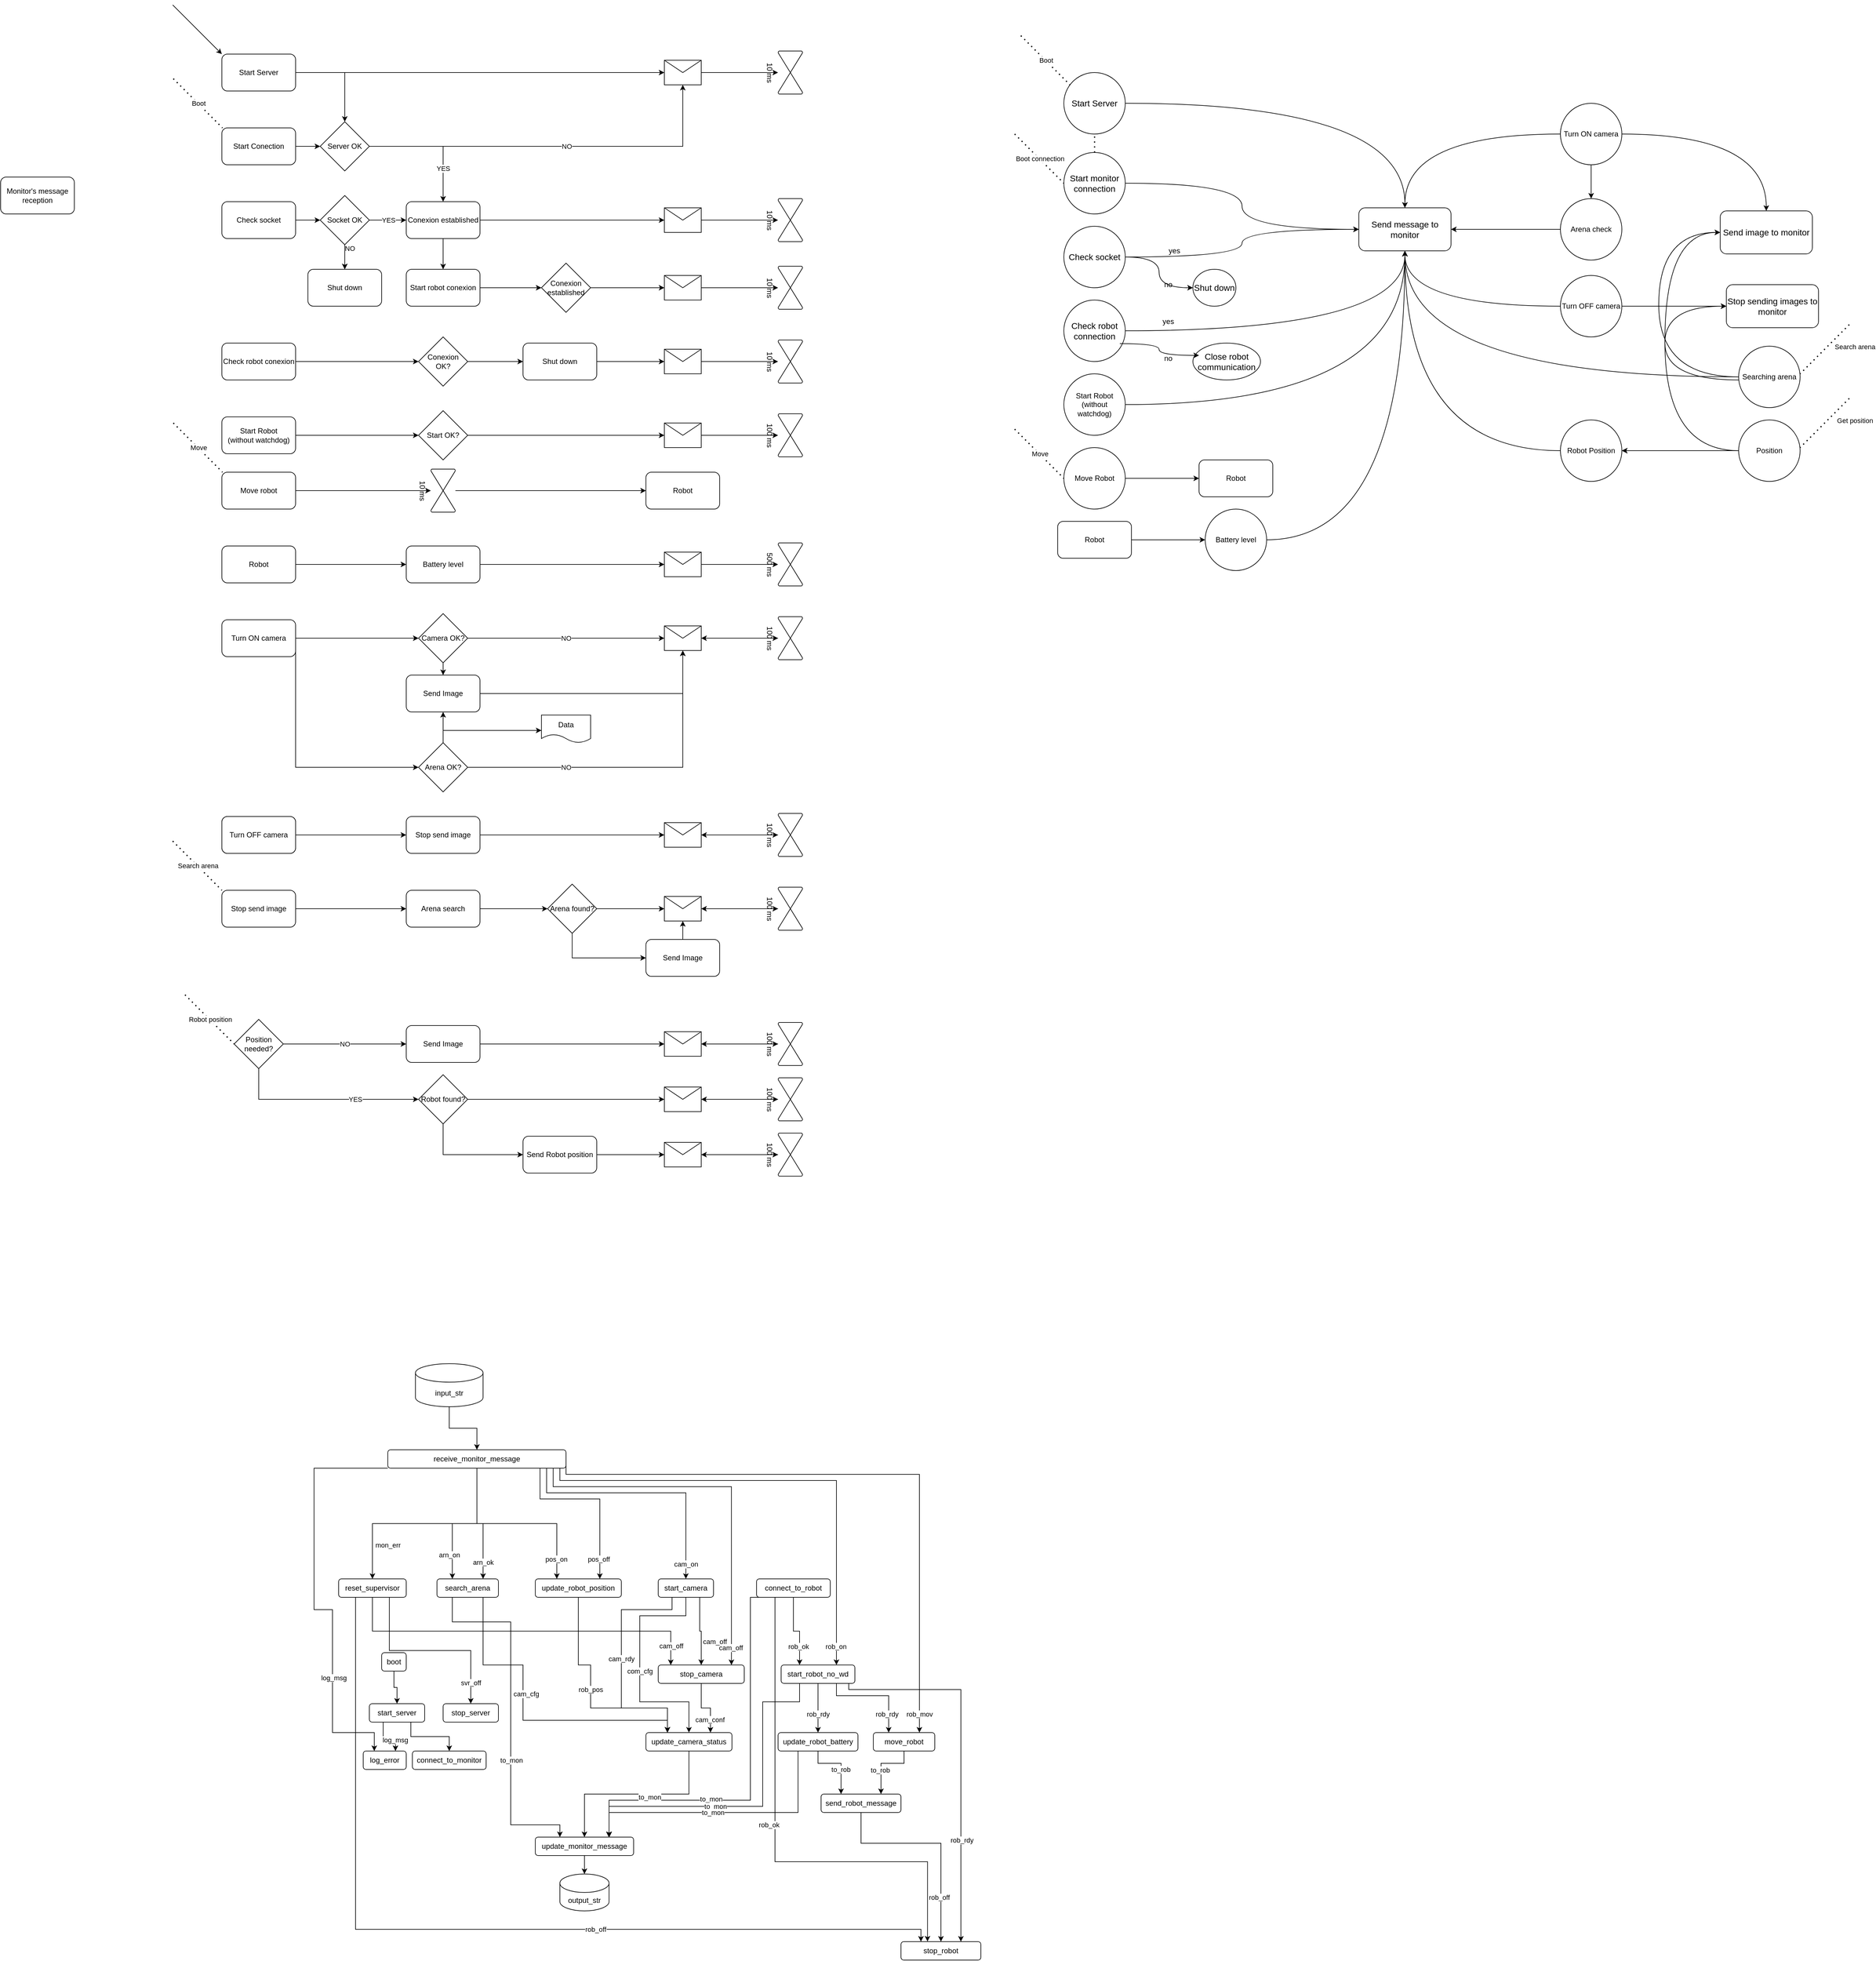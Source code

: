 <mxfile version="26.1.0">
  <diagram id="lr50Nq3O_Wpqp5DX5Pws" name="Page-1">
    <mxGraphModel dx="1518" dy="1035" grid="1" gridSize="10" guides="1" tooltips="1" connect="1" arrows="1" fold="1" page="1" pageScale="1" pageWidth="827" pageHeight="1169" math="0" shadow="0">
      <root>
        <mxCell id="0" />
        <mxCell id="1" parent="0" />
        <mxCell id="lQ35Z0lbEaT6h69kIXqF-3" value="" style="edgeStyle=orthogonalEdgeStyle;rounded=0;orthogonalLoop=1;jettySize=auto;html=1;" parent="1" source="lQ35Z0lbEaT6h69kIXqF-1" target="lQ35Z0lbEaT6h69kIXqF-73" edge="1">
          <mxGeometry relative="1" as="geometry">
            <mxPoint x="1560" y="270" as="targetPoint" />
          </mxGeometry>
        </mxCell>
        <mxCell id="lQ35Z0lbEaT6h69kIXqF-15" style="edgeStyle=orthogonalEdgeStyle;rounded=0;orthogonalLoop=1;jettySize=auto;html=1;exitX=1;exitY=0.5;exitDx=0;exitDy=0;" parent="1" source="lQ35Z0lbEaT6h69kIXqF-1" target="lQ35Z0lbEaT6h69kIXqF-14" edge="1">
          <mxGeometry relative="1" as="geometry" />
        </mxCell>
        <mxCell id="lQ35Z0lbEaT6h69kIXqF-1" value="Start Server" style="rounded=1;whiteSpace=wrap;html=1;" parent="1" vertex="1">
          <mxGeometry x="1280" y="240" width="120" height="60" as="geometry" />
        </mxCell>
        <mxCell id="lQ35Z0lbEaT6h69kIXqF-13" value="" style="edgeStyle=orthogonalEdgeStyle;rounded=0;orthogonalLoop=1;jettySize=auto;html=1;" parent="1" source="lQ35Z0lbEaT6h69kIXqF-11" target="lQ35Z0lbEaT6h69kIXqF-14" edge="1">
          <mxGeometry relative="1" as="geometry">
            <mxPoint x="1520" y="390" as="targetPoint" />
          </mxGeometry>
        </mxCell>
        <mxCell id="lQ35Z0lbEaT6h69kIXqF-11" value="Start Conection" style="rounded=1;whiteSpace=wrap;html=1;" parent="1" vertex="1">
          <mxGeometry x="1280" y="360" width="120" height="60" as="geometry" />
        </mxCell>
        <mxCell id="lQ35Z0lbEaT6h69kIXqF-16" style="edgeStyle=orthogonalEdgeStyle;rounded=0;orthogonalLoop=1;jettySize=auto;html=1;exitX=1;exitY=0.5;exitDx=0;exitDy=0;" parent="1" source="lQ35Z0lbEaT6h69kIXqF-14" target="lQ35Z0lbEaT6h69kIXqF-73" edge="1">
          <mxGeometry relative="1" as="geometry">
            <mxPoint x="1620.0" y="300" as="targetPoint" />
          </mxGeometry>
        </mxCell>
        <mxCell id="lQ35Z0lbEaT6h69kIXqF-30" value="NO" style="edgeLabel;html=1;align=center;verticalAlign=middle;resizable=0;points=[];" parent="lQ35Z0lbEaT6h69kIXqF-16" vertex="1" connectable="0">
          <mxGeometry x="0.517" y="2" relative="1" as="geometry">
            <mxPoint x="-142" y="2" as="offset" />
          </mxGeometry>
        </mxCell>
        <mxCell id="lQ35Z0lbEaT6h69kIXqF-28" style="edgeStyle=orthogonalEdgeStyle;rounded=0;orthogonalLoop=1;jettySize=auto;html=1;exitX=1;exitY=0.5;exitDx=0;exitDy=0;" parent="1" source="lQ35Z0lbEaT6h69kIXqF-14" target="lQ35Z0lbEaT6h69kIXqF-26" edge="1">
          <mxGeometry relative="1" as="geometry" />
        </mxCell>
        <mxCell id="lQ35Z0lbEaT6h69kIXqF-31" value="YES" style="edgeLabel;html=1;align=center;verticalAlign=middle;resizable=0;points=[];" parent="lQ35Z0lbEaT6h69kIXqF-28" vertex="1" connectable="0">
          <mxGeometry x="0.558" y="-2" relative="1" as="geometry">
            <mxPoint x="2" y="-8" as="offset" />
          </mxGeometry>
        </mxCell>
        <mxCell id="lQ35Z0lbEaT6h69kIXqF-14" value="Server OK" style="rhombus;whiteSpace=wrap;html=1;" parent="1" vertex="1">
          <mxGeometry x="1440" y="350" width="80" height="80" as="geometry" />
        </mxCell>
        <mxCell id="lQ35Z0lbEaT6h69kIXqF-22" style="edgeStyle=orthogonalEdgeStyle;rounded=0;orthogonalLoop=1;jettySize=auto;html=1;exitX=1;exitY=0.5;exitDx=0;exitDy=0;" parent="1" source="lQ35Z0lbEaT6h69kIXqF-18" target="lQ35Z0lbEaT6h69kIXqF-19" edge="1">
          <mxGeometry relative="1" as="geometry" />
        </mxCell>
        <mxCell id="lQ35Z0lbEaT6h69kIXqF-18" value="Check socket" style="rounded=1;whiteSpace=wrap;html=1;" parent="1" vertex="1">
          <mxGeometry x="1280" y="480" width="120" height="60" as="geometry" />
        </mxCell>
        <mxCell id="lQ35Z0lbEaT6h69kIXqF-24" value="" style="edgeStyle=orthogonalEdgeStyle;rounded=0;orthogonalLoop=1;jettySize=auto;html=1;" parent="1" source="lQ35Z0lbEaT6h69kIXqF-19" target="lQ35Z0lbEaT6h69kIXqF-23" edge="1">
          <mxGeometry relative="1" as="geometry" />
        </mxCell>
        <mxCell id="lQ35Z0lbEaT6h69kIXqF-25" value="NO" style="edgeLabel;html=1;align=center;verticalAlign=middle;resizable=0;points=[];" parent="lQ35Z0lbEaT6h69kIXqF-24" vertex="1" connectable="0">
          <mxGeometry x="-0.339" y="4" relative="1" as="geometry">
            <mxPoint x="4" y="-7" as="offset" />
          </mxGeometry>
        </mxCell>
        <mxCell id="lQ35Z0lbEaT6h69kIXqF-27" value="" style="edgeStyle=orthogonalEdgeStyle;rounded=0;orthogonalLoop=1;jettySize=auto;html=1;" parent="1" source="lQ35Z0lbEaT6h69kIXqF-19" target="lQ35Z0lbEaT6h69kIXqF-26" edge="1">
          <mxGeometry relative="1" as="geometry" />
        </mxCell>
        <mxCell id="lQ35Z0lbEaT6h69kIXqF-29" value="YES" style="edgeLabel;html=1;align=center;verticalAlign=middle;resizable=0;points=[];" parent="lQ35Z0lbEaT6h69kIXqF-27" vertex="1" connectable="0">
          <mxGeometry x="0.048" y="-4" relative="1" as="geometry">
            <mxPoint x="-1" y="-4" as="offset" />
          </mxGeometry>
        </mxCell>
        <mxCell id="lQ35Z0lbEaT6h69kIXqF-48" value="" style="edgeStyle=orthogonalEdgeStyle;rounded=0;orthogonalLoop=1;jettySize=auto;html=1;" parent="1" source="lQ35Z0lbEaT6h69kIXqF-19" target="lQ35Z0lbEaT6h69kIXqF-23" edge="1">
          <mxGeometry relative="1" as="geometry" />
        </mxCell>
        <mxCell id="lQ35Z0lbEaT6h69kIXqF-19" value="Socket OK" style="rhombus;whiteSpace=wrap;html=1;" parent="1" vertex="1">
          <mxGeometry x="1440" y="470" width="80" height="80" as="geometry" />
        </mxCell>
        <mxCell id="lQ35Z0lbEaT6h69kIXqF-23" value="Shut down" style="rounded=1;whiteSpace=wrap;html=1;" parent="1" vertex="1">
          <mxGeometry x="1420" y="590" width="120" height="60" as="geometry" />
        </mxCell>
        <mxCell id="lQ35Z0lbEaT6h69kIXqF-35" style="edgeStyle=orthogonalEdgeStyle;rounded=0;orthogonalLoop=1;jettySize=auto;html=1;exitX=1;exitY=0.5;exitDx=0;exitDy=0;" parent="1" source="lQ35Z0lbEaT6h69kIXqF-26" target="lQ35Z0lbEaT6h69kIXqF-33" edge="1">
          <mxGeometry relative="1" as="geometry" />
        </mxCell>
        <mxCell id="lQ35Z0lbEaT6h69kIXqF-41" value="" style="edgeStyle=orthogonalEdgeStyle;rounded=0;orthogonalLoop=1;jettySize=auto;html=1;" parent="1" source="lQ35Z0lbEaT6h69kIXqF-26" target="lQ35Z0lbEaT6h69kIXqF-40" edge="1">
          <mxGeometry relative="1" as="geometry" />
        </mxCell>
        <mxCell id="lQ35Z0lbEaT6h69kIXqF-26" value="Conexion established" style="rounded=1;whiteSpace=wrap;html=1;" parent="1" vertex="1">
          <mxGeometry x="1580" y="480" width="120" height="60" as="geometry" />
        </mxCell>
        <mxCell id="lQ35Z0lbEaT6h69kIXqF-40" value="Start robot conexion" style="whiteSpace=wrap;html=1;rounded=1;" parent="1" vertex="1">
          <mxGeometry x="1580" y="590" width="120" height="60" as="geometry" />
        </mxCell>
        <mxCell id="lQ35Z0lbEaT6h69kIXqF-44" value="" style="endArrow=none;dashed=1;html=1;dashPattern=1 3;strokeWidth=2;rounded=0;entryX=0;entryY=0;entryDx=0;entryDy=0;" parent="1" edge="1">
          <mxGeometry width="50" height="50" relative="1" as="geometry">
            <mxPoint x="1201" y="280" as="sourcePoint" />
            <mxPoint x="1281" y="360" as="targetPoint" />
          </mxGeometry>
        </mxCell>
        <mxCell id="lQ35Z0lbEaT6h69kIXqF-45" value="Boot" style="edgeLabel;html=1;align=center;verticalAlign=middle;resizable=0;points=[];" parent="lQ35Z0lbEaT6h69kIXqF-44" vertex="1" connectable="0">
          <mxGeometry x="-0.598" y="-3" relative="1" as="geometry">
            <mxPoint x="27" y="22" as="offset" />
          </mxGeometry>
        </mxCell>
        <mxCell id="lQ35Z0lbEaT6h69kIXqF-50" value="" style="edgeStyle=orthogonalEdgeStyle;rounded=0;orthogonalLoop=1;jettySize=auto;html=1;" parent="1" source="lQ35Z0lbEaT6h69kIXqF-40" target="lQ35Z0lbEaT6h69kIXqF-49" edge="1">
          <mxGeometry relative="1" as="geometry" />
        </mxCell>
        <mxCell id="lQ35Z0lbEaT6h69kIXqF-55" value="" style="edgeStyle=orthogonalEdgeStyle;rounded=0;orthogonalLoop=1;jettySize=auto;html=1;" parent="1" source="lQ35Z0lbEaT6h69kIXqF-49" target="lQ35Z0lbEaT6h69kIXqF-52" edge="1">
          <mxGeometry relative="1" as="geometry">
            <mxPoint x="1940" y="620.0" as="sourcePoint" />
          </mxGeometry>
        </mxCell>
        <mxCell id="lQ35Z0lbEaT6h69kIXqF-49" value="Conexion established" style="rhombus;whiteSpace=wrap;html=1;" parent="1" vertex="1">
          <mxGeometry x="1800" y="580" width="80" height="80" as="geometry" />
        </mxCell>
        <mxCell id="lQ35Z0lbEaT6h69kIXqF-52" value="" style="shape=message;html=1;whiteSpace=wrap;html=1;outlineConnect=0;" parent="1" vertex="1">
          <mxGeometry x="2000" y="600" width="60" height="40" as="geometry" />
        </mxCell>
        <object label="10 ms" id="lQ35Z0lbEaT6h69kIXqF-53">
          <mxCell style="verticalLabelPosition=bottom;verticalAlign=top;html=1;shape=mxgraph.flowchart.collate;direction=south;rotation=90;" parent="1" vertex="1">
            <mxGeometry x="2170" y="600" width="70" height="40" as="geometry" />
          </mxCell>
        </object>
        <mxCell id="lQ35Z0lbEaT6h69kIXqF-54" style="edgeStyle=orthogonalEdgeStyle;rounded=0;orthogonalLoop=1;jettySize=auto;html=1;exitX=1;exitY=0.5;exitDx=0;exitDy=0;" parent="1" source="lQ35Z0lbEaT6h69kIXqF-52" target="lQ35Z0lbEaT6h69kIXqF-53" edge="1">
          <mxGeometry relative="1" as="geometry" />
        </mxCell>
        <mxCell id="lQ35Z0lbEaT6h69kIXqF-81" style="edgeStyle=orthogonalEdgeStyle;rounded=0;orthogonalLoop=1;jettySize=auto;html=1;exitX=1;exitY=0.5;exitDx=0;exitDy=0;" parent="1" source="lQ35Z0lbEaT6h69kIXqF-56" target="lQ35Z0lbEaT6h69kIXqF-77" edge="1">
          <mxGeometry relative="1" as="geometry" />
        </mxCell>
        <mxCell id="lQ35Z0lbEaT6h69kIXqF-56" value="Check robot conexion" style="rounded=1;whiteSpace=wrap;html=1;" parent="1" vertex="1">
          <mxGeometry x="1280" y="710" width="120" height="60" as="geometry" />
        </mxCell>
        <mxCell id="lQ35Z0lbEaT6h69kIXqF-33" value="" style="shape=message;html=1;whiteSpace=wrap;html=1;outlineConnect=0;" parent="1" vertex="1">
          <mxGeometry x="2000" y="490" width="60" height="40" as="geometry" />
        </mxCell>
        <object label="10 ms" id="lQ35Z0lbEaT6h69kIXqF-37">
          <mxCell style="verticalLabelPosition=bottom;verticalAlign=top;html=1;shape=mxgraph.flowchart.collate;direction=south;rotation=90;" parent="1" vertex="1">
            <mxGeometry x="2170" y="490" width="70" height="40" as="geometry" />
          </mxCell>
        </object>
        <mxCell id="lQ35Z0lbEaT6h69kIXqF-39" style="edgeStyle=orthogonalEdgeStyle;rounded=0;orthogonalLoop=1;jettySize=auto;html=1;exitX=1;exitY=0.5;exitDx=0;exitDy=0;" parent="1" source="lQ35Z0lbEaT6h69kIXqF-33" target="lQ35Z0lbEaT6h69kIXqF-37" edge="1">
          <mxGeometry relative="1" as="geometry" />
        </mxCell>
        <mxCell id="lQ35Z0lbEaT6h69kIXqF-73" value="" style="shape=message;html=1;whiteSpace=wrap;html=1;outlineConnect=0;" parent="1" vertex="1">
          <mxGeometry x="2000" y="250" width="60" height="40" as="geometry" />
        </mxCell>
        <object label="10 ms" id="lQ35Z0lbEaT6h69kIXqF-74">
          <mxCell style="verticalLabelPosition=bottom;verticalAlign=top;html=1;shape=mxgraph.flowchart.collate;direction=south;rotation=90;" parent="1" vertex="1">
            <mxGeometry x="2170" y="250" width="70" height="40" as="geometry" />
          </mxCell>
        </object>
        <mxCell id="lQ35Z0lbEaT6h69kIXqF-75" style="edgeStyle=orthogonalEdgeStyle;rounded=0;orthogonalLoop=1;jettySize=auto;html=1;exitX=1;exitY=0.5;exitDx=0;exitDy=0;" parent="1" source="lQ35Z0lbEaT6h69kIXqF-73" target="lQ35Z0lbEaT6h69kIXqF-74" edge="1">
          <mxGeometry relative="1" as="geometry" />
        </mxCell>
        <mxCell id="lQ35Z0lbEaT6h69kIXqF-83" style="edgeStyle=orthogonalEdgeStyle;rounded=0;orthogonalLoop=1;jettySize=auto;html=1;exitX=1;exitY=0.5;exitDx=0;exitDy=0;" parent="1" source="lQ35Z0lbEaT6h69kIXqF-77" target="lQ35Z0lbEaT6h69kIXqF-82" edge="1">
          <mxGeometry relative="1" as="geometry" />
        </mxCell>
        <mxCell id="lQ35Z0lbEaT6h69kIXqF-77" value="Conexion OK?" style="rhombus;whiteSpace=wrap;html=1;" parent="1" vertex="1">
          <mxGeometry x="1600" y="700" width="80" height="80" as="geometry" />
        </mxCell>
        <mxCell id="lQ35Z0lbEaT6h69kIXqF-78" value="" style="shape=message;html=1;whiteSpace=wrap;html=1;outlineConnect=0;" parent="1" vertex="1">
          <mxGeometry x="2000" y="720" width="60" height="40" as="geometry" />
        </mxCell>
        <object label="10 ms" id="lQ35Z0lbEaT6h69kIXqF-79">
          <mxCell style="verticalLabelPosition=bottom;verticalAlign=top;html=1;shape=mxgraph.flowchart.collate;direction=south;rotation=90;" parent="1" vertex="1">
            <mxGeometry x="2170" y="720" width="70" height="40" as="geometry" />
          </mxCell>
        </object>
        <mxCell id="lQ35Z0lbEaT6h69kIXqF-80" style="edgeStyle=orthogonalEdgeStyle;rounded=0;orthogonalLoop=1;jettySize=auto;html=1;exitX=1;exitY=0.5;exitDx=0;exitDy=0;" parent="1" source="lQ35Z0lbEaT6h69kIXqF-78" target="lQ35Z0lbEaT6h69kIXqF-79" edge="1">
          <mxGeometry relative="1" as="geometry" />
        </mxCell>
        <mxCell id="lQ35Z0lbEaT6h69kIXqF-84" value="" style="edgeStyle=orthogonalEdgeStyle;rounded=0;orthogonalLoop=1;jettySize=auto;html=1;" parent="1" source="lQ35Z0lbEaT6h69kIXqF-82" target="lQ35Z0lbEaT6h69kIXqF-78" edge="1">
          <mxGeometry relative="1" as="geometry" />
        </mxCell>
        <mxCell id="lQ35Z0lbEaT6h69kIXqF-82" value="Shut down" style="rounded=1;whiteSpace=wrap;html=1;" parent="1" vertex="1">
          <mxGeometry x="1770" y="710" width="120" height="60" as="geometry" />
        </mxCell>
        <mxCell id="lQ35Z0lbEaT6h69kIXqF-88" style="edgeStyle=orthogonalEdgeStyle;rounded=0;orthogonalLoop=1;jettySize=auto;html=1;exitX=1;exitY=0.5;exitDx=0;exitDy=0;" parent="1" source="lQ35Z0lbEaT6h69kIXqF-85" target="lQ35Z0lbEaT6h69kIXqF-87" edge="1">
          <mxGeometry relative="1" as="geometry" />
        </mxCell>
        <mxCell id="lQ35Z0lbEaT6h69kIXqF-85" value="Start Robot&lt;div&gt;(without watchdog)&lt;/div&gt;" style="rounded=1;whiteSpace=wrap;html=1;" parent="1" vertex="1">
          <mxGeometry x="1280" y="830" width="120" height="60" as="geometry" />
        </mxCell>
        <mxCell id="lQ35Z0lbEaT6h69kIXqF-95" style="edgeStyle=orthogonalEdgeStyle;rounded=0;orthogonalLoop=1;jettySize=auto;html=1;exitX=1;exitY=0.5;exitDx=0;exitDy=0;" parent="1" source="lQ35Z0lbEaT6h69kIXqF-87" target="lQ35Z0lbEaT6h69kIXqF-92" edge="1">
          <mxGeometry relative="1" as="geometry" />
        </mxCell>
        <mxCell id="lQ35Z0lbEaT6h69kIXqF-87" value="Start OK?" style="rhombus;whiteSpace=wrap;html=1;" parent="1" vertex="1">
          <mxGeometry x="1600" y="820" width="80" height="80" as="geometry" />
        </mxCell>
        <mxCell id="lQ35Z0lbEaT6h69kIXqF-92" value="" style="shape=message;html=1;whiteSpace=wrap;html=1;outlineConnect=0;" parent="1" vertex="1">
          <mxGeometry x="2000" y="840" width="60" height="40" as="geometry" />
        </mxCell>
        <object label="100 ms" id="lQ35Z0lbEaT6h69kIXqF-93">
          <mxCell style="verticalLabelPosition=bottom;verticalAlign=top;html=1;shape=mxgraph.flowchart.collate;direction=south;rotation=90;" parent="1" vertex="1">
            <mxGeometry x="2170" y="840" width="70" height="40" as="geometry" />
          </mxCell>
        </object>
        <mxCell id="lQ35Z0lbEaT6h69kIXqF-94" style="edgeStyle=orthogonalEdgeStyle;rounded=0;orthogonalLoop=1;jettySize=auto;html=1;exitX=1;exitY=0.5;exitDx=0;exitDy=0;" parent="1" source="lQ35Z0lbEaT6h69kIXqF-92" target="lQ35Z0lbEaT6h69kIXqF-93" edge="1">
          <mxGeometry relative="1" as="geometry" />
        </mxCell>
        <mxCell id="lQ35Z0lbEaT6h69kIXqF-96" value="Move robot" style="rounded=1;whiteSpace=wrap;html=1;" parent="1" vertex="1">
          <mxGeometry x="1280" y="920" width="120" height="60" as="geometry" />
        </mxCell>
        <mxCell id="lQ35Z0lbEaT6h69kIXqF-102" value="" style="edgeStyle=orthogonalEdgeStyle;rounded=0;orthogonalLoop=1;jettySize=auto;html=1;" parent="1" source="lQ35Z0lbEaT6h69kIXqF-97" target="lQ35Z0lbEaT6h69kIXqF-99" edge="1">
          <mxGeometry relative="1" as="geometry">
            <mxPoint x="1735" y="950" as="targetPoint" />
          </mxGeometry>
        </mxCell>
        <object label="10 ms" id="lQ35Z0lbEaT6h69kIXqF-97">
          <mxCell style="verticalLabelPosition=bottom;verticalAlign=top;html=1;shape=mxgraph.flowchart.collate;direction=south;rotation=90;" parent="1" vertex="1">
            <mxGeometry x="1605" y="930" width="70" height="40" as="geometry" />
          </mxCell>
        </object>
        <mxCell id="lQ35Z0lbEaT6h69kIXqF-99" value="Robot" style="rounded=1;whiteSpace=wrap;html=1;" parent="1" vertex="1">
          <mxGeometry x="1970" y="920" width="120" height="60" as="geometry" />
        </mxCell>
        <mxCell id="lQ35Z0lbEaT6h69kIXqF-100" style="edgeStyle=orthogonalEdgeStyle;rounded=0;orthogonalLoop=1;jettySize=auto;html=1;exitX=1;exitY=0.5;exitDx=0;exitDy=0;" parent="1" source="lQ35Z0lbEaT6h69kIXqF-96" target="lQ35Z0lbEaT6h69kIXqF-97" edge="1">
          <mxGeometry relative="1" as="geometry" />
        </mxCell>
        <mxCell id="lQ35Z0lbEaT6h69kIXqF-105" value="" style="edgeStyle=orthogonalEdgeStyle;rounded=0;orthogonalLoop=1;jettySize=auto;html=1;" parent="1" source="lQ35Z0lbEaT6h69kIXqF-103" target="lQ35Z0lbEaT6h69kIXqF-104" edge="1">
          <mxGeometry relative="1" as="geometry" />
        </mxCell>
        <mxCell id="lQ35Z0lbEaT6h69kIXqF-103" value="Robot" style="rounded=1;whiteSpace=wrap;html=1;" parent="1" vertex="1">
          <mxGeometry x="1280" y="1040" width="120" height="60" as="geometry" />
        </mxCell>
        <mxCell id="lQ35Z0lbEaT6h69kIXqF-109" style="edgeStyle=orthogonalEdgeStyle;rounded=0;orthogonalLoop=1;jettySize=auto;html=1;exitX=1;exitY=0.5;exitDx=0;exitDy=0;" parent="1" source="lQ35Z0lbEaT6h69kIXqF-104" target="lQ35Z0lbEaT6h69kIXqF-106" edge="1">
          <mxGeometry relative="1" as="geometry" />
        </mxCell>
        <mxCell id="lQ35Z0lbEaT6h69kIXqF-104" value="Battery level" style="whiteSpace=wrap;html=1;rounded=1;" parent="1" vertex="1">
          <mxGeometry x="1580" y="1040" width="120" height="60" as="geometry" />
        </mxCell>
        <mxCell id="lQ35Z0lbEaT6h69kIXqF-106" value="" style="shape=message;html=1;whiteSpace=wrap;html=1;outlineConnect=0;" parent="1" vertex="1">
          <mxGeometry x="2000" y="1050" width="60" height="40" as="geometry" />
        </mxCell>
        <object label="500 ms" id="lQ35Z0lbEaT6h69kIXqF-107">
          <mxCell style="verticalLabelPosition=bottom;verticalAlign=top;html=1;shape=mxgraph.flowchart.collate;direction=south;rotation=90;" parent="1" vertex="1">
            <mxGeometry x="2170" y="1050" width="70" height="40" as="geometry" />
          </mxCell>
        </object>
        <mxCell id="lQ35Z0lbEaT6h69kIXqF-108" style="edgeStyle=orthogonalEdgeStyle;rounded=0;orthogonalLoop=1;jettySize=auto;html=1;exitX=1;exitY=0.5;exitDx=0;exitDy=0;" parent="1" source="lQ35Z0lbEaT6h69kIXqF-106" target="lQ35Z0lbEaT6h69kIXqF-107" edge="1">
          <mxGeometry relative="1" as="geometry" />
        </mxCell>
        <mxCell id="lQ35Z0lbEaT6h69kIXqF-112" value="" style="endArrow=none;dashed=1;html=1;dashPattern=1 3;strokeWidth=2;rounded=0;entryX=0;entryY=0;entryDx=0;entryDy=0;" parent="1" edge="1">
          <mxGeometry width="50" height="50" relative="1" as="geometry">
            <mxPoint x="1201" y="840" as="sourcePoint" />
            <mxPoint x="1281" y="920" as="targetPoint" />
          </mxGeometry>
        </mxCell>
        <mxCell id="lQ35Z0lbEaT6h69kIXqF-113" value="Move" style="edgeLabel;html=1;align=center;verticalAlign=middle;resizable=0;points=[];" parent="lQ35Z0lbEaT6h69kIXqF-112" vertex="1" connectable="0">
          <mxGeometry x="-0.598" y="-3" relative="1" as="geometry">
            <mxPoint x="27" y="22" as="offset" />
          </mxGeometry>
        </mxCell>
        <mxCell id="lQ35Z0lbEaT6h69kIXqF-116" style="edgeStyle=orthogonalEdgeStyle;rounded=0;orthogonalLoop=1;jettySize=auto;html=1;exitX=1;exitY=0.5;exitDx=0;exitDy=0;" parent="1" source="lQ35Z0lbEaT6h69kIXqF-114" target="lQ35Z0lbEaT6h69kIXqF-115" edge="1">
          <mxGeometry relative="1" as="geometry" />
        </mxCell>
        <mxCell id="lQ35Z0lbEaT6h69kIXqF-118" style="edgeStyle=orthogonalEdgeStyle;rounded=0;orthogonalLoop=1;jettySize=auto;html=1;exitX=1;exitY=0.5;exitDx=0;exitDy=0;" parent="1" source="lQ35Z0lbEaT6h69kIXqF-114" target="lQ35Z0lbEaT6h69kIXqF-117" edge="1">
          <mxGeometry relative="1" as="geometry">
            <Array as="points">
              <mxPoint x="1400" y="1400" />
            </Array>
          </mxGeometry>
        </mxCell>
        <mxCell id="lQ35Z0lbEaT6h69kIXqF-114" value="Turn ON camera" style="rounded=1;whiteSpace=wrap;html=1;" parent="1" vertex="1">
          <mxGeometry x="1280" y="1160" width="120" height="60" as="geometry" />
        </mxCell>
        <mxCell id="lQ35Z0lbEaT6h69kIXqF-144" style="edgeStyle=orthogonalEdgeStyle;rounded=0;orthogonalLoop=1;jettySize=auto;html=1;exitX=1;exitY=0.5;exitDx=0;exitDy=0;" parent="1" source="lQ35Z0lbEaT6h69kIXqF-115" target="lQ35Z0lbEaT6h69kIXqF-119" edge="1">
          <mxGeometry relative="1" as="geometry" />
        </mxCell>
        <mxCell id="lQ35Z0lbEaT6h69kIXqF-145" value="NO" style="edgeLabel;html=1;align=center;verticalAlign=middle;resizable=0;points=[];" parent="lQ35Z0lbEaT6h69kIXqF-144" vertex="1" connectable="0">
          <mxGeometry x="-0.465" y="-1" relative="1" as="geometry">
            <mxPoint x="74" y="-1" as="offset" />
          </mxGeometry>
        </mxCell>
        <mxCell id="lQ35Z0lbEaT6h69kIXqF-149" style="edgeStyle=orthogonalEdgeStyle;rounded=0;orthogonalLoop=1;jettySize=auto;html=1;exitX=0.5;exitY=1;exitDx=0;exitDy=0;" parent="1" source="lQ35Z0lbEaT6h69kIXqF-115" target="lQ35Z0lbEaT6h69kIXqF-147" edge="1">
          <mxGeometry relative="1" as="geometry" />
        </mxCell>
        <mxCell id="lQ35Z0lbEaT6h69kIXqF-115" value="Camera OK?" style="rhombus;whiteSpace=wrap;html=1;" parent="1" vertex="1">
          <mxGeometry x="1600" y="1150" width="80" height="80" as="geometry" />
        </mxCell>
        <mxCell id="lQ35Z0lbEaT6h69kIXqF-124" style="edgeStyle=orthogonalEdgeStyle;rounded=0;orthogonalLoop=1;jettySize=auto;html=1;exitX=1;exitY=0.5;exitDx=0;exitDy=0;" parent="1" source="lQ35Z0lbEaT6h69kIXqF-117" target="lQ35Z0lbEaT6h69kIXqF-119" edge="1">
          <mxGeometry relative="1" as="geometry" />
        </mxCell>
        <mxCell id="lQ35Z0lbEaT6h69kIXqF-146" value="NO" style="edgeLabel;html=1;align=center;verticalAlign=middle;resizable=0;points=[];" parent="lQ35Z0lbEaT6h69kIXqF-124" vertex="1" connectable="0">
          <mxGeometry x="-0.546" y="2" relative="1" as="geometry">
            <mxPoint x="37" y="2" as="offset" />
          </mxGeometry>
        </mxCell>
        <mxCell id="lQ35Z0lbEaT6h69kIXqF-148" style="edgeStyle=orthogonalEdgeStyle;rounded=0;orthogonalLoop=1;jettySize=auto;html=1;exitX=0.5;exitY=0;exitDx=0;exitDy=0;" parent="1" source="lQ35Z0lbEaT6h69kIXqF-117" target="lQ35Z0lbEaT6h69kIXqF-147" edge="1">
          <mxGeometry relative="1" as="geometry" />
        </mxCell>
        <mxCell id="lQ35Z0lbEaT6h69kIXqF-150" style="edgeStyle=orthogonalEdgeStyle;rounded=0;orthogonalLoop=1;jettySize=auto;html=1;exitX=0.5;exitY=0;exitDx=0;exitDy=0;" parent="1" source="lQ35Z0lbEaT6h69kIXqF-117" target="lQ35Z0lbEaT6h69kIXqF-125" edge="1">
          <mxGeometry relative="1" as="geometry">
            <Array as="points">
              <mxPoint x="1640" y="1340" />
            </Array>
          </mxGeometry>
        </mxCell>
        <mxCell id="lQ35Z0lbEaT6h69kIXqF-117" value="Arena OK?" style="rhombus;whiteSpace=wrap;html=1;" parent="1" vertex="1">
          <mxGeometry x="1600" y="1360" width="80" height="80" as="geometry" />
        </mxCell>
        <mxCell id="lQ35Z0lbEaT6h69kIXqF-119" value="" style="shape=message;html=1;whiteSpace=wrap;html=1;outlineConnect=0;" parent="1" vertex="1">
          <mxGeometry x="2000" y="1170" width="60" height="40" as="geometry" />
        </mxCell>
        <mxCell id="lQ35Z0lbEaT6h69kIXqF-122" value="" style="edgeStyle=orthogonalEdgeStyle;rounded=0;orthogonalLoop=1;jettySize=auto;html=1;" parent="1" source="lQ35Z0lbEaT6h69kIXqF-120" target="lQ35Z0lbEaT6h69kIXqF-119" edge="1">
          <mxGeometry relative="1" as="geometry" />
        </mxCell>
        <object label="100 ms" id="lQ35Z0lbEaT6h69kIXqF-120">
          <mxCell style="verticalLabelPosition=bottom;verticalAlign=top;html=1;shape=mxgraph.flowchart.collate;direction=south;rotation=90;" parent="1" vertex="1">
            <mxGeometry x="2170" y="1170" width="70" height="40" as="geometry" />
          </mxCell>
        </object>
        <mxCell id="lQ35Z0lbEaT6h69kIXqF-121" style="edgeStyle=orthogonalEdgeStyle;rounded=0;orthogonalLoop=1;jettySize=auto;html=1;exitX=1;exitY=0.5;exitDx=0;exitDy=0;" parent="1" source="lQ35Z0lbEaT6h69kIXqF-119" target="lQ35Z0lbEaT6h69kIXqF-120" edge="1">
          <mxGeometry relative="1" as="geometry" />
        </mxCell>
        <mxCell id="lQ35Z0lbEaT6h69kIXqF-125" value="Data" style="shape=document;whiteSpace=wrap;html=1;boundedLbl=1;dashed=0;flipH=1;" parent="1" vertex="1">
          <mxGeometry x="1800" y="1315" width="80" height="45" as="geometry" />
        </mxCell>
        <mxCell id="lQ35Z0lbEaT6h69kIXqF-128" style="edgeStyle=orthogonalEdgeStyle;rounded=0;orthogonalLoop=1;jettySize=auto;html=1;exitX=1;exitY=0.5;exitDx=0;exitDy=0;" parent="1" source="lQ35Z0lbEaT6h69kIXqF-130" target="lQ35Z0lbEaT6h69kIXqF-141" edge="1">
          <mxGeometry relative="1" as="geometry">
            <mxPoint x="1600" y="1510" as="targetPoint" />
          </mxGeometry>
        </mxCell>
        <mxCell id="lQ35Z0lbEaT6h69kIXqF-130" value="Turn OFF camera" style="rounded=1;whiteSpace=wrap;html=1;" parent="1" vertex="1">
          <mxGeometry x="1280" y="1480" width="120" height="60" as="geometry" />
        </mxCell>
        <mxCell id="lQ35Z0lbEaT6h69kIXqF-135" value="" style="shape=message;html=1;whiteSpace=wrap;html=1;outlineConnect=0;" parent="1" vertex="1">
          <mxGeometry x="2000" y="1490" width="60" height="40" as="geometry" />
        </mxCell>
        <mxCell id="lQ35Z0lbEaT6h69kIXqF-136" value="" style="edgeStyle=orthogonalEdgeStyle;rounded=0;orthogonalLoop=1;jettySize=auto;html=1;" parent="1" source="lQ35Z0lbEaT6h69kIXqF-137" target="lQ35Z0lbEaT6h69kIXqF-135" edge="1">
          <mxGeometry relative="1" as="geometry" />
        </mxCell>
        <object label="100 ms" id="lQ35Z0lbEaT6h69kIXqF-137">
          <mxCell style="verticalLabelPosition=bottom;verticalAlign=top;html=1;shape=mxgraph.flowchart.collate;direction=south;rotation=90;" parent="1" vertex="1">
            <mxGeometry x="2170" y="1490" width="70" height="40" as="geometry" />
          </mxCell>
        </object>
        <mxCell id="lQ35Z0lbEaT6h69kIXqF-138" style="edgeStyle=orthogonalEdgeStyle;rounded=0;orthogonalLoop=1;jettySize=auto;html=1;exitX=1;exitY=0.5;exitDx=0;exitDy=0;" parent="1" source="lQ35Z0lbEaT6h69kIXqF-135" target="lQ35Z0lbEaT6h69kIXqF-137" edge="1">
          <mxGeometry relative="1" as="geometry" />
        </mxCell>
        <mxCell id="lQ35Z0lbEaT6h69kIXqF-142" style="edgeStyle=orthogonalEdgeStyle;rounded=0;orthogonalLoop=1;jettySize=auto;html=1;exitX=1;exitY=0.5;exitDx=0;exitDy=0;" parent="1" source="lQ35Z0lbEaT6h69kIXqF-141" target="lQ35Z0lbEaT6h69kIXqF-135" edge="1">
          <mxGeometry relative="1" as="geometry">
            <mxPoint x="1980" y="1490" as="targetPoint" />
          </mxGeometry>
        </mxCell>
        <mxCell id="lQ35Z0lbEaT6h69kIXqF-141" value="Stop send image" style="rounded=1;whiteSpace=wrap;html=1;" parent="1" vertex="1">
          <mxGeometry x="1580" y="1480" width="120" height="60" as="geometry" />
        </mxCell>
        <mxCell id="lQ35Z0lbEaT6h69kIXqF-143" value="" style="endArrow=classic;html=1;rounded=0;entryX=0;entryY=0;entryDx=0;entryDy=0;" parent="1" target="lQ35Z0lbEaT6h69kIXqF-1" edge="1">
          <mxGeometry width="50" height="50" relative="1" as="geometry">
            <mxPoint x="1200" y="160" as="sourcePoint" />
            <mxPoint x="1190" y="160" as="targetPoint" />
          </mxGeometry>
        </mxCell>
        <mxCell id="lQ35Z0lbEaT6h69kIXqF-152" style="edgeStyle=orthogonalEdgeStyle;rounded=0;orthogonalLoop=1;jettySize=auto;html=1;exitX=1;exitY=0.5;exitDx=0;exitDy=0;entryX=0.5;entryY=1;entryDx=0;entryDy=0;" parent="1" source="lQ35Z0lbEaT6h69kIXqF-147" target="lQ35Z0lbEaT6h69kIXqF-119" edge="1">
          <mxGeometry relative="1" as="geometry" />
        </mxCell>
        <mxCell id="lQ35Z0lbEaT6h69kIXqF-147" value="Send Image" style="rounded=1;whiteSpace=wrap;html=1;" parent="1" vertex="1">
          <mxGeometry x="1580" y="1250" width="120" height="60" as="geometry" />
        </mxCell>
        <mxCell id="lQ35Z0lbEaT6h69kIXqF-153" value="Turn OFF camera" style="rounded=1;whiteSpace=wrap;html=1;" parent="1" vertex="1">
          <mxGeometry x="1280" y="1480" width="120" height="60" as="geometry" />
        </mxCell>
        <mxCell id="lQ35Z0lbEaT6h69kIXqF-164" style="edgeStyle=orthogonalEdgeStyle;rounded=0;orthogonalLoop=1;jettySize=auto;html=1;exitX=1;exitY=0.5;exitDx=0;exitDy=0;" parent="1" source="lQ35Z0lbEaT6h69kIXqF-154" target="lQ35Z0lbEaT6h69kIXqF-159" edge="1">
          <mxGeometry relative="1" as="geometry" />
        </mxCell>
        <mxCell id="lQ35Z0lbEaT6h69kIXqF-154" value="Arena search" style="rounded=1;whiteSpace=wrap;html=1;" parent="1" vertex="1">
          <mxGeometry x="1580" y="1600" width="120" height="60" as="geometry" />
        </mxCell>
        <mxCell id="lQ35Z0lbEaT6h69kIXqF-158" style="edgeStyle=orthogonalEdgeStyle;rounded=0;orthogonalLoop=1;jettySize=auto;html=1;exitX=1;exitY=0.5;exitDx=0;exitDy=0;" parent="1" source="lQ35Z0lbEaT6h69kIXqF-155" target="lQ35Z0lbEaT6h69kIXqF-154" edge="1">
          <mxGeometry relative="1" as="geometry" />
        </mxCell>
        <mxCell id="lQ35Z0lbEaT6h69kIXqF-155" value="Stop send image" style="rounded=1;whiteSpace=wrap;html=1;" parent="1" vertex="1">
          <mxGeometry x="1280" y="1600" width="120" height="60" as="geometry" />
        </mxCell>
        <mxCell id="lQ35Z0lbEaT6h69kIXqF-156" value="" style="endArrow=none;dashed=1;html=1;dashPattern=1 3;strokeWidth=2;rounded=0;entryX=0;entryY=0;entryDx=0;entryDy=0;" parent="1" edge="1">
          <mxGeometry width="50" height="50" relative="1" as="geometry">
            <mxPoint x="1200" y="1520" as="sourcePoint" />
            <mxPoint x="1280" y="1600" as="targetPoint" />
          </mxGeometry>
        </mxCell>
        <mxCell id="lQ35Z0lbEaT6h69kIXqF-157" value="Search arena" style="edgeLabel;html=1;align=center;verticalAlign=middle;resizable=0;points=[];" parent="lQ35Z0lbEaT6h69kIXqF-156" vertex="1" connectable="0">
          <mxGeometry x="-0.598" y="-3" relative="1" as="geometry">
            <mxPoint x="27" y="22" as="offset" />
          </mxGeometry>
        </mxCell>
        <mxCell id="lQ35Z0lbEaT6h69kIXqF-165" style="edgeStyle=orthogonalEdgeStyle;rounded=0;orthogonalLoop=1;jettySize=auto;html=1;exitX=1;exitY=0.5;exitDx=0;exitDy=0;" parent="1" source="lQ35Z0lbEaT6h69kIXqF-159" target="lQ35Z0lbEaT6h69kIXqF-160" edge="1">
          <mxGeometry relative="1" as="geometry" />
        </mxCell>
        <mxCell id="lQ35Z0lbEaT6h69kIXqF-171" style="edgeStyle=orthogonalEdgeStyle;rounded=0;orthogonalLoop=1;jettySize=auto;html=1;exitX=0.5;exitY=1;exitDx=0;exitDy=0;" parent="1" source="lQ35Z0lbEaT6h69kIXqF-159" target="lQ35Z0lbEaT6h69kIXqF-170" edge="1">
          <mxGeometry relative="1" as="geometry">
            <Array as="points">
              <mxPoint x="1850" y="1710" />
            </Array>
          </mxGeometry>
        </mxCell>
        <mxCell id="lQ35Z0lbEaT6h69kIXqF-159" value="Arena found?" style="rhombus;whiteSpace=wrap;html=1;" parent="1" vertex="1">
          <mxGeometry x="1810" y="1590" width="80" height="80" as="geometry" />
        </mxCell>
        <mxCell id="lQ35Z0lbEaT6h69kIXqF-160" value="" style="shape=message;html=1;whiteSpace=wrap;html=1;outlineConnect=0;" parent="1" vertex="1">
          <mxGeometry x="2000" y="1610" width="60" height="40" as="geometry" />
        </mxCell>
        <mxCell id="lQ35Z0lbEaT6h69kIXqF-161" value="" style="edgeStyle=orthogonalEdgeStyle;rounded=0;orthogonalLoop=1;jettySize=auto;html=1;" parent="1" source="lQ35Z0lbEaT6h69kIXqF-162" target="lQ35Z0lbEaT6h69kIXqF-160" edge="1">
          <mxGeometry relative="1" as="geometry" />
        </mxCell>
        <object label="100 ms" id="lQ35Z0lbEaT6h69kIXqF-162">
          <mxCell style="verticalLabelPosition=bottom;verticalAlign=top;html=1;shape=mxgraph.flowchart.collate;direction=south;rotation=90;" parent="1" vertex="1">
            <mxGeometry x="2170" y="1610" width="70" height="40" as="geometry" />
          </mxCell>
        </object>
        <mxCell id="lQ35Z0lbEaT6h69kIXqF-163" style="edgeStyle=orthogonalEdgeStyle;rounded=0;orthogonalLoop=1;jettySize=auto;html=1;exitX=1;exitY=0.5;exitDx=0;exitDy=0;" parent="1" source="lQ35Z0lbEaT6h69kIXqF-160" target="lQ35Z0lbEaT6h69kIXqF-162" edge="1">
          <mxGeometry relative="1" as="geometry" />
        </mxCell>
        <mxCell id="lQ35Z0lbEaT6h69kIXqF-172" value="" style="edgeStyle=orthogonalEdgeStyle;rounded=0;orthogonalLoop=1;jettySize=auto;html=1;" parent="1" source="lQ35Z0lbEaT6h69kIXqF-170" target="lQ35Z0lbEaT6h69kIXqF-160" edge="1">
          <mxGeometry relative="1" as="geometry" />
        </mxCell>
        <mxCell id="lQ35Z0lbEaT6h69kIXqF-170" value="Send Image" style="rounded=1;whiteSpace=wrap;html=1;" parent="1" vertex="1">
          <mxGeometry x="1970" y="1680" width="120" height="60" as="geometry" />
        </mxCell>
        <mxCell id="lQ35Z0lbEaT6h69kIXqF-178" value="" style="edgeStyle=orthogonalEdgeStyle;rounded=0;orthogonalLoop=1;jettySize=auto;html=1;" parent="1" source="lQ35Z0lbEaT6h69kIXqF-173" target="lQ35Z0lbEaT6h69kIXqF-177" edge="1">
          <mxGeometry relative="1" as="geometry" />
        </mxCell>
        <mxCell id="lQ35Z0lbEaT6h69kIXqF-188" value="NO" style="edgeLabel;html=1;align=center;verticalAlign=middle;resizable=0;points=[];" parent="lQ35Z0lbEaT6h69kIXqF-178" vertex="1" connectable="0">
          <mxGeometry x="0.02" y="6" relative="1" as="geometry">
            <mxPoint x="-2" y="6" as="offset" />
          </mxGeometry>
        </mxCell>
        <mxCell id="lQ35Z0lbEaT6h69kIXqF-190" value="" style="edgeStyle=orthogonalEdgeStyle;rounded=0;orthogonalLoop=1;jettySize=auto;html=1;" parent="1" source="lQ35Z0lbEaT6h69kIXqF-173" target="lQ35Z0lbEaT6h69kIXqF-192" edge="1">
          <mxGeometry relative="1" as="geometry">
            <mxPoint x="1580" y="1949.947" as="targetPoint" />
            <Array as="points">
              <mxPoint x="1340" y="1940" />
            </Array>
          </mxGeometry>
        </mxCell>
        <mxCell id="lQ35Z0lbEaT6h69kIXqF-191" value="YES" style="edgeLabel;html=1;align=center;verticalAlign=middle;resizable=0;points=[];" parent="lQ35Z0lbEaT6h69kIXqF-190" vertex="1" connectable="0">
          <mxGeometry x="0.339" relative="1" as="geometry">
            <mxPoint x="-1" as="offset" />
          </mxGeometry>
        </mxCell>
        <mxCell id="lQ35Z0lbEaT6h69kIXqF-173" value="Position needed?" style="rhombus;whiteSpace=wrap;html=1;" parent="1" vertex="1">
          <mxGeometry x="1300" y="1810" width="80" height="80" as="geometry" />
        </mxCell>
        <mxCell id="lQ35Z0lbEaT6h69kIXqF-174" value="" style="endArrow=none;dashed=1;html=1;dashPattern=1 3;strokeWidth=2;rounded=0;entryX=0;entryY=0;entryDx=0;entryDy=0;" parent="1" edge="1">
          <mxGeometry width="50" height="50" relative="1" as="geometry">
            <mxPoint x="1220" y="1770" as="sourcePoint" />
            <mxPoint x="1300" y="1850" as="targetPoint" />
          </mxGeometry>
        </mxCell>
        <mxCell id="lQ35Z0lbEaT6h69kIXqF-175" value="Robot position" style="edgeLabel;html=1;align=center;verticalAlign=middle;resizable=0;points=[];" parent="lQ35Z0lbEaT6h69kIXqF-174" vertex="1" connectable="0">
          <mxGeometry x="-0.598" y="-3" relative="1" as="geometry">
            <mxPoint x="27" y="22" as="offset" />
          </mxGeometry>
        </mxCell>
        <mxCell id="lQ35Z0lbEaT6h69kIXqF-187" style="edgeStyle=orthogonalEdgeStyle;rounded=0;orthogonalLoop=1;jettySize=auto;html=1;exitX=1;exitY=0.5;exitDx=0;exitDy=0;" parent="1" source="lQ35Z0lbEaT6h69kIXqF-177" target="lQ35Z0lbEaT6h69kIXqF-183" edge="1">
          <mxGeometry relative="1" as="geometry" />
        </mxCell>
        <mxCell id="lQ35Z0lbEaT6h69kIXqF-177" value="Send Image" style="rounded=1;whiteSpace=wrap;html=1;" parent="1" vertex="1">
          <mxGeometry x="1580" y="1820" width="120" height="60" as="geometry" />
        </mxCell>
        <mxCell id="lQ35Z0lbEaT6h69kIXqF-183" value="" style="shape=message;html=1;whiteSpace=wrap;html=1;outlineConnect=0;" parent="1" vertex="1">
          <mxGeometry x="2000" y="1830" width="60" height="40" as="geometry" />
        </mxCell>
        <mxCell id="lQ35Z0lbEaT6h69kIXqF-184" value="" style="edgeStyle=orthogonalEdgeStyle;rounded=0;orthogonalLoop=1;jettySize=auto;html=1;" parent="1" source="lQ35Z0lbEaT6h69kIXqF-185" target="lQ35Z0lbEaT6h69kIXqF-183" edge="1">
          <mxGeometry relative="1" as="geometry" />
        </mxCell>
        <object label="100 ms" id="lQ35Z0lbEaT6h69kIXqF-185">
          <mxCell style="verticalLabelPosition=bottom;verticalAlign=top;html=1;shape=mxgraph.flowchart.collate;direction=south;rotation=90;" parent="1" vertex="1">
            <mxGeometry x="2170" y="1830" width="70" height="40" as="geometry" />
          </mxCell>
        </object>
        <mxCell id="lQ35Z0lbEaT6h69kIXqF-186" style="edgeStyle=orthogonalEdgeStyle;rounded=0;orthogonalLoop=1;jettySize=auto;html=1;exitX=1;exitY=0.5;exitDx=0;exitDy=0;" parent="1" source="lQ35Z0lbEaT6h69kIXqF-183" target="lQ35Z0lbEaT6h69kIXqF-185" edge="1">
          <mxGeometry relative="1" as="geometry" />
        </mxCell>
        <mxCell id="lQ35Z0lbEaT6h69kIXqF-197" style="edgeStyle=orthogonalEdgeStyle;rounded=0;orthogonalLoop=1;jettySize=auto;html=1;exitX=1;exitY=0.5;exitDx=0;exitDy=0;" parent="1" source="lQ35Z0lbEaT6h69kIXqF-192" target="lQ35Z0lbEaT6h69kIXqF-193" edge="1">
          <mxGeometry relative="1" as="geometry" />
        </mxCell>
        <mxCell id="lQ35Z0lbEaT6h69kIXqF-204" style="edgeStyle=orthogonalEdgeStyle;rounded=0;orthogonalLoop=1;jettySize=auto;html=1;exitX=0.5;exitY=1;exitDx=0;exitDy=0;" parent="1" source="lQ35Z0lbEaT6h69kIXqF-192" target="lQ35Z0lbEaT6h69kIXqF-198" edge="1">
          <mxGeometry relative="1" as="geometry">
            <Array as="points">
              <mxPoint x="1640" y="2030" />
            </Array>
          </mxGeometry>
        </mxCell>
        <mxCell id="lQ35Z0lbEaT6h69kIXqF-192" value="Robot found?" style="rhombus;whiteSpace=wrap;html=1;" parent="1" vertex="1">
          <mxGeometry x="1600" y="1900" width="80" height="80" as="geometry" />
        </mxCell>
        <mxCell id="lQ35Z0lbEaT6h69kIXqF-193" value="" style="shape=message;html=1;whiteSpace=wrap;html=1;outlineConnect=0;" parent="1" vertex="1">
          <mxGeometry x="2000" y="1920" width="60" height="40" as="geometry" />
        </mxCell>
        <mxCell id="lQ35Z0lbEaT6h69kIXqF-194" value="" style="edgeStyle=orthogonalEdgeStyle;rounded=0;orthogonalLoop=1;jettySize=auto;html=1;" parent="1" source="lQ35Z0lbEaT6h69kIXqF-195" target="lQ35Z0lbEaT6h69kIXqF-193" edge="1">
          <mxGeometry relative="1" as="geometry" />
        </mxCell>
        <object label="100 ms" id="lQ35Z0lbEaT6h69kIXqF-195">
          <mxCell style="verticalLabelPosition=bottom;verticalAlign=top;html=1;shape=mxgraph.flowchart.collate;direction=south;rotation=90;" parent="1" vertex="1">
            <mxGeometry x="2170" y="1920" width="70" height="40" as="geometry" />
          </mxCell>
        </object>
        <mxCell id="lQ35Z0lbEaT6h69kIXqF-196" style="edgeStyle=orthogonalEdgeStyle;rounded=0;orthogonalLoop=1;jettySize=auto;html=1;exitX=1;exitY=0.5;exitDx=0;exitDy=0;" parent="1" source="lQ35Z0lbEaT6h69kIXqF-193" target="lQ35Z0lbEaT6h69kIXqF-195" edge="1">
          <mxGeometry relative="1" as="geometry" />
        </mxCell>
        <mxCell id="lQ35Z0lbEaT6h69kIXqF-203" style="edgeStyle=orthogonalEdgeStyle;rounded=0;orthogonalLoop=1;jettySize=auto;html=1;exitX=1;exitY=0.5;exitDx=0;exitDy=0;" parent="1" source="lQ35Z0lbEaT6h69kIXqF-198" target="lQ35Z0lbEaT6h69kIXqF-199" edge="1">
          <mxGeometry relative="1" as="geometry" />
        </mxCell>
        <mxCell id="lQ35Z0lbEaT6h69kIXqF-198" value="Send Robot position" style="rounded=1;whiteSpace=wrap;html=1;" parent="1" vertex="1">
          <mxGeometry x="1770" y="2000" width="120" height="60" as="geometry" />
        </mxCell>
        <mxCell id="lQ35Z0lbEaT6h69kIXqF-199" value="" style="shape=message;html=1;whiteSpace=wrap;html=1;outlineConnect=0;" parent="1" vertex="1">
          <mxGeometry x="2000" y="2010" width="60" height="40" as="geometry" />
        </mxCell>
        <mxCell id="lQ35Z0lbEaT6h69kIXqF-200" value="" style="edgeStyle=orthogonalEdgeStyle;rounded=0;orthogonalLoop=1;jettySize=auto;html=1;" parent="1" source="lQ35Z0lbEaT6h69kIXqF-201" target="lQ35Z0lbEaT6h69kIXqF-199" edge="1">
          <mxGeometry relative="1" as="geometry" />
        </mxCell>
        <object label="100 ms" id="lQ35Z0lbEaT6h69kIXqF-201">
          <mxCell style="verticalLabelPosition=bottom;verticalAlign=top;html=1;shape=mxgraph.flowchart.collate;direction=south;rotation=90;" parent="1" vertex="1">
            <mxGeometry x="2170" y="2010" width="70" height="40" as="geometry" />
          </mxCell>
        </object>
        <mxCell id="lQ35Z0lbEaT6h69kIXqF-202" style="edgeStyle=orthogonalEdgeStyle;rounded=0;orthogonalLoop=1;jettySize=auto;html=1;exitX=1;exitY=0.5;exitDx=0;exitDy=0;" parent="1" source="lQ35Z0lbEaT6h69kIXqF-199" target="lQ35Z0lbEaT6h69kIXqF-201" edge="1">
          <mxGeometry relative="1" as="geometry" />
        </mxCell>
        <mxCell id="lQ35Z0lbEaT6h69kIXqF-342" value="&lt;font style=&quot;font-size: 14px;&quot;&gt;Send message to monitor&lt;/font&gt;" style="rounded=1;whiteSpace=wrap;html=1;" parent="1" vertex="1">
          <mxGeometry x="3130" y="490" width="150" height="70" as="geometry" />
        </mxCell>
        <mxCell id="lQ35Z0lbEaT6h69kIXqF-347" style="edgeStyle=orthogonalEdgeStyle;rounded=0;orthogonalLoop=1;jettySize=auto;html=1;exitX=1;exitY=0.5;exitDx=0;exitDy=0;curved=1;" parent="1" source="lQ35Z0lbEaT6h69kIXqF-344" target="lQ35Z0lbEaT6h69kIXqF-342" edge="1">
          <mxGeometry relative="1" as="geometry" />
        </mxCell>
        <mxCell id="lQ35Z0lbEaT6h69kIXqF-344" value="&lt;font style=&quot;font-size: 14px;&quot;&gt;Start Server&lt;/font&gt;" style="ellipse;whiteSpace=wrap;html=1;rounded=1;" parent="1" vertex="1">
          <mxGeometry x="2650" y="270" width="100" height="100" as="geometry" />
        </mxCell>
        <mxCell id="lQ35Z0lbEaT6h69kIXqF-349" style="edgeStyle=orthogonalEdgeStyle;rounded=0;orthogonalLoop=1;jettySize=auto;html=1;exitX=1;exitY=0.5;exitDx=0;exitDy=0;curved=1;" parent="1" source="lQ35Z0lbEaT6h69kIXqF-348" target="lQ35Z0lbEaT6h69kIXqF-342" edge="1">
          <mxGeometry relative="1" as="geometry" />
        </mxCell>
        <mxCell id="lQ35Z0lbEaT6h69kIXqF-348" value="&lt;font style=&quot;font-size: 14px;&quot;&gt;Start monitor connection&lt;/font&gt;" style="ellipse;whiteSpace=wrap;html=1;rounded=1;" parent="1" vertex="1">
          <mxGeometry x="2650" y="400" width="100" height="100" as="geometry" />
        </mxCell>
        <mxCell id="lQ35Z0lbEaT6h69kIXqF-351" style="edgeStyle=orthogonalEdgeStyle;rounded=0;orthogonalLoop=1;jettySize=auto;html=1;exitX=1;exitY=0.5;exitDx=0;exitDy=0;curved=1;" parent="1" source="lQ35Z0lbEaT6h69kIXqF-350" target="lQ35Z0lbEaT6h69kIXqF-342" edge="1">
          <mxGeometry relative="1" as="geometry" />
        </mxCell>
        <mxCell id="lQ35Z0lbEaT6h69kIXqF-358" style="edgeStyle=orthogonalEdgeStyle;rounded=0;orthogonalLoop=1;jettySize=auto;html=1;curved=1;" parent="1" source="lQ35Z0lbEaT6h69kIXqF-350" target="lQ35Z0lbEaT6h69kIXqF-356" edge="1">
          <mxGeometry relative="1" as="geometry" />
        </mxCell>
        <mxCell id="lQ35Z0lbEaT6h69kIXqF-350" value="&lt;font style=&quot;font-size: 14px;&quot;&gt;Check socket&lt;/font&gt;" style="ellipse;whiteSpace=wrap;html=1;rounded=1;" parent="1" vertex="1">
          <mxGeometry x="2650" y="520" width="100" height="100" as="geometry" />
        </mxCell>
        <mxCell id="lQ35Z0lbEaT6h69kIXqF-354" value="" style="endArrow=none;dashed=1;html=1;dashPattern=1 3;strokeWidth=2;rounded=0;entryX=0;entryY=0;entryDx=0;entryDy=0;" parent="1" edge="1">
          <mxGeometry width="50" height="50" relative="1" as="geometry">
            <mxPoint x="2570" y="370" as="sourcePoint" />
            <mxPoint x="2650" y="450" as="targetPoint" />
          </mxGeometry>
        </mxCell>
        <mxCell id="lQ35Z0lbEaT6h69kIXqF-355" value="Boot connection" style="edgeLabel;html=1;align=center;verticalAlign=middle;resizable=0;points=[];" parent="lQ35Z0lbEaT6h69kIXqF-354" vertex="1" connectable="0">
          <mxGeometry x="-0.598" y="-3" relative="1" as="geometry">
            <mxPoint x="27" y="22" as="offset" />
          </mxGeometry>
        </mxCell>
        <mxCell id="lQ35Z0lbEaT6h69kIXqF-364" style="edgeStyle=orthogonalEdgeStyle;rounded=0;orthogonalLoop=1;jettySize=auto;html=1;exitX=1;exitY=0.5;exitDx=0;exitDy=0;curved=1;" parent="1" source="lQ35Z0lbEaT6h69kIXqF-359" target="lQ35Z0lbEaT6h69kIXqF-342" edge="1">
          <mxGeometry relative="1" as="geometry" />
        </mxCell>
        <mxCell id="lQ35Z0lbEaT6h69kIXqF-359" value="&lt;font style=&quot;font-size: 14px;&quot;&gt;Check robot connection&lt;/font&gt;" style="ellipse;whiteSpace=wrap;html=1;rounded=1;" parent="1" vertex="1">
          <mxGeometry x="2650" y="640" width="100" height="100" as="geometry" />
        </mxCell>
        <mxCell id="lQ35Z0lbEaT6h69kIXqF-356" value="&lt;font style=&quot;font-size: 14px;&quot;&gt;Shut down&lt;/font&gt;" style="ellipse;whiteSpace=wrap;html=1;rounded=1;" parent="1" vertex="1">
          <mxGeometry x="2860" y="590" width="70" height="60" as="geometry" />
        </mxCell>
        <mxCell id="lQ35Z0lbEaT6h69kIXqF-366" style="edgeStyle=orthogonalEdgeStyle;rounded=0;orthogonalLoop=1;jettySize=auto;html=1;exitX=1;exitY=0.5;exitDx=0;exitDy=0;curved=1;" parent="1" source="lQ35Z0lbEaT6h69kIXqF-365" target="lQ35Z0lbEaT6h69kIXqF-342" edge="1">
          <mxGeometry relative="1" as="geometry" />
        </mxCell>
        <mxCell id="lQ35Z0lbEaT6h69kIXqF-365" value="Start Robot&lt;div&gt;(without watchdog)&lt;/div&gt;" style="ellipse;whiteSpace=wrap;html=1;rounded=1;" parent="1" vertex="1">
          <mxGeometry x="2650" y="760" width="100" height="100" as="geometry" />
        </mxCell>
        <mxCell id="lQ35Z0lbEaT6h69kIXqF-371" style="edgeStyle=orthogonalEdgeStyle;rounded=0;orthogonalLoop=1;jettySize=auto;html=1;exitX=1;exitY=0.5;exitDx=0;exitDy=0;" parent="1" source="lQ35Z0lbEaT6h69kIXqF-367" target="lQ35Z0lbEaT6h69kIXqF-370" edge="1">
          <mxGeometry relative="1" as="geometry" />
        </mxCell>
        <mxCell id="lQ35Z0lbEaT6h69kIXqF-367" value="Move Robot" style="ellipse;whiteSpace=wrap;html=1;rounded=1;" parent="1" vertex="1">
          <mxGeometry x="2650" y="880" width="100" height="100" as="geometry" />
        </mxCell>
        <mxCell id="lQ35Z0lbEaT6h69kIXqF-368" value="" style="endArrow=none;dashed=1;html=1;dashPattern=1 3;strokeWidth=2;rounded=0;entryX=0;entryY=0;entryDx=0;entryDy=0;" parent="1" edge="1">
          <mxGeometry width="50" height="50" relative="1" as="geometry">
            <mxPoint x="2570" y="850" as="sourcePoint" />
            <mxPoint x="2650" y="930" as="targetPoint" />
          </mxGeometry>
        </mxCell>
        <mxCell id="lQ35Z0lbEaT6h69kIXqF-369" value="Move" style="edgeLabel;html=1;align=center;verticalAlign=middle;resizable=0;points=[];" parent="lQ35Z0lbEaT6h69kIXqF-368" vertex="1" connectable="0">
          <mxGeometry x="-0.598" y="-3" relative="1" as="geometry">
            <mxPoint x="27" y="22" as="offset" />
          </mxGeometry>
        </mxCell>
        <mxCell id="lQ35Z0lbEaT6h69kIXqF-374" style="edgeStyle=orthogonalEdgeStyle;rounded=0;orthogonalLoop=1;jettySize=auto;html=1;curved=1;" parent="1" source="lQ35Z0lbEaT6h69kIXqF-375" target="lQ35Z0lbEaT6h69kIXqF-372" edge="1">
          <mxGeometry relative="1" as="geometry" />
        </mxCell>
        <mxCell id="lQ35Z0lbEaT6h69kIXqF-370" value="Robot" style="rounded=1;whiteSpace=wrap;html=1;" parent="1" vertex="1">
          <mxGeometry x="2870" y="900" width="120" height="60" as="geometry" />
        </mxCell>
        <mxCell id="lQ35Z0lbEaT6h69kIXqF-373" style="edgeStyle=orthogonalEdgeStyle;rounded=0;orthogonalLoop=1;jettySize=auto;html=1;exitX=1;exitY=0.5;exitDx=0;exitDy=0;curved=1;" parent="1" source="lQ35Z0lbEaT6h69kIXqF-372" target="lQ35Z0lbEaT6h69kIXqF-342" edge="1">
          <mxGeometry relative="1" as="geometry" />
        </mxCell>
        <mxCell id="lQ35Z0lbEaT6h69kIXqF-372" value="Battery level" style="ellipse;whiteSpace=wrap;html=1;rounded=1;" parent="1" vertex="1">
          <mxGeometry x="2880" y="980" width="100" height="100" as="geometry" />
        </mxCell>
        <mxCell id="lQ35Z0lbEaT6h69kIXqF-375" value="Robot" style="rounded=1;whiteSpace=wrap;html=1;" parent="1" vertex="1">
          <mxGeometry x="2640" y="1000" width="120" height="60" as="geometry" />
        </mxCell>
        <mxCell id="lQ35Z0lbEaT6h69kIXqF-378" style="edgeStyle=orthogonalEdgeStyle;rounded=0;orthogonalLoop=1;jettySize=auto;html=1;curved=1;" parent="1" source="lQ35Z0lbEaT6h69kIXqF-376" target="lQ35Z0lbEaT6h69kIXqF-377" edge="1">
          <mxGeometry relative="1" as="geometry" />
        </mxCell>
        <mxCell id="lQ35Z0lbEaT6h69kIXqF-379" style="edgeStyle=orthogonalEdgeStyle;rounded=0;orthogonalLoop=1;jettySize=auto;html=1;curved=1;" parent="1" source="lQ35Z0lbEaT6h69kIXqF-376" target="lQ35Z0lbEaT6h69kIXqF-342" edge="1">
          <mxGeometry relative="1" as="geometry" />
        </mxCell>
        <mxCell id="lQ35Z0lbEaT6h69kIXqF-381" value="" style="edgeStyle=orthogonalEdgeStyle;rounded=0;orthogonalLoop=1;jettySize=auto;html=1;curved=1;" parent="1" source="lQ35Z0lbEaT6h69kIXqF-376" target="lQ35Z0lbEaT6h69kIXqF-380" edge="1">
          <mxGeometry relative="1" as="geometry" />
        </mxCell>
        <mxCell id="lQ35Z0lbEaT6h69kIXqF-376" value="Turn ON camera" style="ellipse;whiteSpace=wrap;html=1;rounded=1;" parent="1" vertex="1">
          <mxGeometry x="3458" y="320" width="100" height="100" as="geometry" />
        </mxCell>
        <mxCell id="lQ35Z0lbEaT6h69kIXqF-377" value="&lt;font style=&quot;font-size: 14px;&quot;&gt;Send image to monitor&lt;/font&gt;" style="rounded=1;whiteSpace=wrap;html=1;" parent="1" vertex="1">
          <mxGeometry x="3718" y="495" width="150" height="70" as="geometry" />
        </mxCell>
        <mxCell id="lQ35Z0lbEaT6h69kIXqF-382" style="edgeStyle=orthogonalEdgeStyle;rounded=0;orthogonalLoop=1;jettySize=auto;html=1;exitX=0;exitY=0.5;exitDx=0;exitDy=0;curved=1;" parent="1" source="lQ35Z0lbEaT6h69kIXqF-380" target="lQ35Z0lbEaT6h69kIXqF-342" edge="1">
          <mxGeometry relative="1" as="geometry" />
        </mxCell>
        <mxCell id="lQ35Z0lbEaT6h69kIXqF-385" style="edgeStyle=orthogonalEdgeStyle;rounded=0;orthogonalLoop=1;jettySize=auto;html=1;exitX=0;exitY=0.5;exitDx=0;exitDy=0;curved=1;" parent="1" source="lQ35Z0lbEaT6h69kIXqF-383" target="lQ35Z0lbEaT6h69kIXqF-342" edge="1">
          <mxGeometry relative="1" as="geometry" />
        </mxCell>
        <mxCell id="lQ35Z0lbEaT6h69kIXqF-386" style="edgeStyle=orthogonalEdgeStyle;rounded=0;orthogonalLoop=1;jettySize=auto;html=1;exitX=1;exitY=0.5;exitDx=0;exitDy=0;curved=1;" parent="1" source="lQ35Z0lbEaT6h69kIXqF-383" target="lQ35Z0lbEaT6h69kIXqF-384" edge="1">
          <mxGeometry relative="1" as="geometry" />
        </mxCell>
        <mxCell id="lQ35Z0lbEaT6h69kIXqF-393" style="edgeStyle=orthogonalEdgeStyle;rounded=0;orthogonalLoop=1;jettySize=auto;html=1;curved=1;" parent="1" source="lQ35Z0lbEaT6h69kIXqF-390" target="lQ35Z0lbEaT6h69kIXqF-342" edge="1">
          <mxGeometry relative="1" as="geometry" />
        </mxCell>
        <mxCell id="lQ35Z0lbEaT6h69kIXqF-394" style="edgeStyle=orthogonalEdgeStyle;rounded=0;orthogonalLoop=1;jettySize=auto;html=1;curved=1;" parent="1" source="lQ35Z0lbEaT6h69kIXqF-390" target="lQ35Z0lbEaT6h69kIXqF-377" edge="1">
          <mxGeometry relative="1" as="geometry">
            <Array as="points">
              <mxPoint x="3618" y="765" />
              <mxPoint x="3618" y="530" />
            </Array>
          </mxGeometry>
        </mxCell>
        <mxCell id="lQ35Z0lbEaT6h69kIXqF-395" style="edgeStyle=orthogonalEdgeStyle;rounded=0;orthogonalLoop=1;jettySize=auto;html=1;curved=1;" parent="1" source="lQ35Z0lbEaT6h69kIXqF-390" target="lQ35Z0lbEaT6h69kIXqF-384" edge="1">
          <mxGeometry relative="1" as="geometry">
            <Array as="points">
              <mxPoint x="3628" y="770" />
              <mxPoint x="3628" y="650" />
            </Array>
          </mxGeometry>
        </mxCell>
        <mxCell id="lQ35Z0lbEaT6h69kIXqF-390" value="Searching arena" style="ellipse;whiteSpace=wrap;html=1;rounded=1;" parent="1" vertex="1">
          <mxGeometry x="3748" y="715" width="100" height="100" as="geometry" />
        </mxCell>
        <mxCell id="lQ35Z0lbEaT6h69kIXqF-380" value="Arena check" style="ellipse;whiteSpace=wrap;html=1;rounded=1;" parent="1" vertex="1">
          <mxGeometry x="3458" y="475" width="100" height="100" as="geometry" />
        </mxCell>
        <mxCell id="lQ35Z0lbEaT6h69kIXqF-384" value="&lt;font style=&quot;font-size: 14px;&quot;&gt;Stop sending images to monitor&lt;/font&gt;" style="rounded=1;whiteSpace=wrap;html=1;" parent="1" vertex="1">
          <mxGeometry x="3728" y="615" width="150" height="70" as="geometry" />
        </mxCell>
        <mxCell id="lQ35Z0lbEaT6h69kIXqF-383" value="Turn OFF camera" style="ellipse;whiteSpace=wrap;html=1;rounded=1;" parent="1" vertex="1">
          <mxGeometry x="3458" y="600" width="100" height="100" as="geometry" />
        </mxCell>
        <mxCell id="lQ35Z0lbEaT6h69kIXqF-397" value="" style="endArrow=none;dashed=1;html=1;dashPattern=1 3;strokeWidth=2;rounded=0;" parent="1" edge="1">
          <mxGeometry width="50" height="50" relative="1" as="geometry">
            <mxPoint x="3928" y="680" as="sourcePoint" />
            <mxPoint x="3848" y="760" as="targetPoint" />
          </mxGeometry>
        </mxCell>
        <mxCell id="lQ35Z0lbEaT6h69kIXqF-398" value="Search arena" style="edgeLabel;html=1;align=center;verticalAlign=middle;resizable=0;points=[];" parent="lQ35Z0lbEaT6h69kIXqF-397" vertex="1" connectable="0">
          <mxGeometry x="-0.598" y="-3" relative="1" as="geometry">
            <mxPoint x="27" y="22" as="offset" />
          </mxGeometry>
        </mxCell>
        <mxCell id="lQ35Z0lbEaT6h69kIXqF-407" style="edgeStyle=orthogonalEdgeStyle;rounded=0;orthogonalLoop=1;jettySize=auto;html=1;curved=1;" parent="1" source="lQ35Z0lbEaT6h69kIXqF-399" target="lQ35Z0lbEaT6h69kIXqF-405" edge="1">
          <mxGeometry relative="1" as="geometry" />
        </mxCell>
        <mxCell id="lQ35Z0lbEaT6h69kIXqF-409" style="edgeStyle=orthogonalEdgeStyle;rounded=0;orthogonalLoop=1;jettySize=auto;html=1;exitX=0;exitY=0.5;exitDx=0;exitDy=0;curved=1;" parent="1" source="lQ35Z0lbEaT6h69kIXqF-399" target="lQ35Z0lbEaT6h69kIXqF-377" edge="1">
          <mxGeometry relative="1" as="geometry">
            <Array as="points">
              <mxPoint x="3628" y="885" />
              <mxPoint x="3628" y="530" />
            </Array>
          </mxGeometry>
        </mxCell>
        <mxCell id="lQ35Z0lbEaT6h69kIXqF-399" value="Position" style="ellipse;whiteSpace=wrap;html=1;rounded=1;" parent="1" vertex="1">
          <mxGeometry x="3748" y="835" width="100" height="100" as="geometry" />
        </mxCell>
        <mxCell id="lQ35Z0lbEaT6h69kIXqF-400" value="" style="endArrow=none;dashed=1;html=1;dashPattern=1 3;strokeWidth=2;rounded=0;" parent="1" edge="1">
          <mxGeometry width="50" height="50" relative="1" as="geometry">
            <mxPoint x="3928" y="800" as="sourcePoint" />
            <mxPoint x="3848" y="880" as="targetPoint" />
          </mxGeometry>
        </mxCell>
        <mxCell id="lQ35Z0lbEaT6h69kIXqF-401" value="Get position" style="edgeLabel;html=1;align=center;verticalAlign=middle;resizable=0;points=[];" parent="lQ35Z0lbEaT6h69kIXqF-400" vertex="1" connectable="0">
          <mxGeometry x="-0.598" y="-3" relative="1" as="geometry">
            <mxPoint x="27" y="22" as="offset" />
          </mxGeometry>
        </mxCell>
        <mxCell id="lQ35Z0lbEaT6h69kIXqF-406" style="edgeStyle=orthogonalEdgeStyle;rounded=0;orthogonalLoop=1;jettySize=auto;html=1;curved=1;" parent="1" source="lQ35Z0lbEaT6h69kIXqF-405" target="lQ35Z0lbEaT6h69kIXqF-342" edge="1">
          <mxGeometry relative="1" as="geometry" />
        </mxCell>
        <mxCell id="lQ35Z0lbEaT6h69kIXqF-408" value="" style="edgeStyle=orthogonalEdgeStyle;rounded=0;orthogonalLoop=1;jettySize=auto;html=1;curved=1;" parent="1" source="lQ35Z0lbEaT6h69kIXqF-399" target="lQ35Z0lbEaT6h69kIXqF-405" edge="1">
          <mxGeometry relative="1" as="geometry">
            <mxPoint x="3848" y="885" as="sourcePoint" />
            <mxPoint x="4948" y="135" as="targetPoint" />
            <Array as="points" />
          </mxGeometry>
        </mxCell>
        <mxCell id="lQ35Z0lbEaT6h69kIXqF-405" value="Robot Position" style="ellipse;whiteSpace=wrap;html=1;rounded=1;" parent="1" vertex="1">
          <mxGeometry x="3458" y="835" width="100" height="100" as="geometry" />
        </mxCell>
        <mxCell id="lQ35Z0lbEaT6h69kIXqF-410" value="Monitor&#39;s message reception" style="rounded=1;whiteSpace=wrap;html=1;" parent="1" vertex="1">
          <mxGeometry x="920" y="440" width="120" height="60" as="geometry" />
        </mxCell>
        <mxCell id="lQ35Z0lbEaT6h69kIXqF-413" value="" style="endArrow=none;dashed=1;html=1;dashPattern=1 3;strokeWidth=2;rounded=0;" parent="1" source="lQ35Z0lbEaT6h69kIXqF-348" target="lQ35Z0lbEaT6h69kIXqF-344" edge="1">
          <mxGeometry width="50" height="50" relative="1" as="geometry">
            <mxPoint x="2920" y="490" as="sourcePoint" />
            <mxPoint x="2970" y="440" as="targetPoint" />
          </mxGeometry>
        </mxCell>
        <mxCell id="lQ35Z0lbEaT6h69kIXqF-414" value="" style="endArrow=none;dashed=1;html=1;dashPattern=1 3;strokeWidth=2;rounded=0;entryX=0;entryY=0;entryDx=0;entryDy=0;" parent="1" edge="1">
          <mxGeometry width="50" height="50" relative="1" as="geometry">
            <mxPoint x="2580" y="210" as="sourcePoint" />
            <mxPoint x="2660" y="290" as="targetPoint" />
          </mxGeometry>
        </mxCell>
        <mxCell id="lQ35Z0lbEaT6h69kIXqF-415" value="Boot" style="edgeLabel;html=1;align=center;verticalAlign=middle;resizable=0;points=[];" parent="lQ35Z0lbEaT6h69kIXqF-414" vertex="1" connectable="0">
          <mxGeometry x="-0.598" y="-3" relative="1" as="geometry">
            <mxPoint x="27" y="22" as="offset" />
          </mxGeometry>
        </mxCell>
        <mxCell id="lQ35Z0lbEaT6h69kIXqF-416" value="yes" style="text;html=1;align=center;verticalAlign=middle;whiteSpace=wrap;rounded=0;" parent="1" vertex="1">
          <mxGeometry x="2800" y="545" width="60" height="30" as="geometry" />
        </mxCell>
        <mxCell id="lQ35Z0lbEaT6h69kIXqF-417" value="no" style="text;html=1;align=center;verticalAlign=middle;whiteSpace=wrap;rounded=0;" parent="1" vertex="1">
          <mxGeometry x="2790" y="600" width="60" height="30" as="geometry" />
        </mxCell>
        <mxCell id="lQ35Z0lbEaT6h69kIXqF-420" value="&lt;font style=&quot;font-size: 14px;&quot;&gt;Close robot communication&lt;/font&gt;" style="ellipse;whiteSpace=wrap;html=1;rounded=1;" parent="1" vertex="1">
          <mxGeometry x="2860" y="710" width="110" height="60" as="geometry" />
        </mxCell>
        <mxCell id="lQ35Z0lbEaT6h69kIXqF-421" value="no" style="text;html=1;align=center;verticalAlign=middle;whiteSpace=wrap;rounded=0;" parent="1" vertex="1">
          <mxGeometry x="2790" y="720" width="60" height="30" as="geometry" />
        </mxCell>
        <mxCell id="lQ35Z0lbEaT6h69kIXqF-423" style="edgeStyle=orthogonalEdgeStyle;rounded=0;orthogonalLoop=1;jettySize=auto;html=1;curved=1;exitX=0.911;exitY=0.709;exitDx=0;exitDy=0;exitPerimeter=0;entryX=0.091;entryY=0.333;entryDx=0;entryDy=0;entryPerimeter=0;" parent="1" source="lQ35Z0lbEaT6h69kIXqF-359" target="lQ35Z0lbEaT6h69kIXqF-420" edge="1">
          <mxGeometry relative="1" as="geometry">
            <mxPoint x="2750" y="715" as="sourcePoint" />
            <mxPoint x="2860" y="765" as="targetPoint" />
          </mxGeometry>
        </mxCell>
        <mxCell id="lQ35Z0lbEaT6h69kIXqF-426" value="yes" style="text;html=1;align=center;verticalAlign=middle;whiteSpace=wrap;rounded=0;" parent="1" vertex="1">
          <mxGeometry x="2790" y="660" width="60" height="30" as="geometry" />
        </mxCell>
        <mxCell id="-AtBCJqBYkj8LyNQ55Hw-6" value="" style="edgeStyle=orthogonalEdgeStyle;rounded=0;orthogonalLoop=1;jettySize=auto;html=1;" edge="1" parent="1" source="-AtBCJqBYkj8LyNQ55Hw-1" target="-AtBCJqBYkj8LyNQ55Hw-4">
          <mxGeometry relative="1" as="geometry" />
        </mxCell>
        <mxCell id="-AtBCJqBYkj8LyNQ55Hw-7" value="mon_err" style="edgeLabel;html=1;align=center;verticalAlign=middle;resizable=0;points=[];" vertex="1" connectable="0" parent="-AtBCJqBYkj8LyNQ55Hw-6">
          <mxGeometry x="0.115" y="3" relative="1" as="geometry">
            <mxPoint x="-40" y="32" as="offset" />
          </mxGeometry>
        </mxCell>
        <mxCell id="-AtBCJqBYkj8LyNQ55Hw-9" style="edgeStyle=orthogonalEdgeStyle;rounded=0;orthogonalLoop=1;jettySize=auto;html=1;exitX=0.5;exitY=1;exitDx=0;exitDy=0;entryX=0.25;entryY=0;entryDx=0;entryDy=0;" edge="1" parent="1" source="-AtBCJqBYkj8LyNQ55Hw-1" target="-AtBCJqBYkj8LyNQ55Hw-8">
          <mxGeometry relative="1" as="geometry" />
        </mxCell>
        <mxCell id="-AtBCJqBYkj8LyNQ55Hw-10" value="arn_on" style="edgeLabel;html=1;align=center;verticalAlign=middle;resizable=0;points=[];" vertex="1" connectable="0" parent="-AtBCJqBYkj8LyNQ55Hw-9">
          <mxGeometry x="0.697" y="1" relative="1" as="geometry">
            <mxPoint x="-6" y="-6" as="offset" />
          </mxGeometry>
        </mxCell>
        <mxCell id="-AtBCJqBYkj8LyNQ55Hw-13" style="edgeStyle=orthogonalEdgeStyle;rounded=0;orthogonalLoop=1;jettySize=auto;html=1;exitX=0.5;exitY=1;exitDx=0;exitDy=0;entryX=0.25;entryY=0;entryDx=0;entryDy=0;" edge="1" parent="1" source="-AtBCJqBYkj8LyNQ55Hw-1" target="-AtBCJqBYkj8LyNQ55Hw-12">
          <mxGeometry relative="1" as="geometry" />
        </mxCell>
        <mxCell id="-AtBCJqBYkj8LyNQ55Hw-14" value="pos_on" style="edgeLabel;html=1;align=center;verticalAlign=middle;resizable=0;points=[];" vertex="1" connectable="0" parent="-AtBCJqBYkj8LyNQ55Hw-13">
          <mxGeometry x="0.783" y="-1" relative="1" as="geometry">
            <mxPoint y="1" as="offset" />
          </mxGeometry>
        </mxCell>
        <mxCell id="-AtBCJqBYkj8LyNQ55Hw-15" style="edgeStyle=orthogonalEdgeStyle;rounded=0;orthogonalLoop=1;jettySize=auto;html=1;exitX=0.5;exitY=1;exitDx=0;exitDy=0;entryX=0.75;entryY=0;entryDx=0;entryDy=0;" edge="1" parent="1" source="-AtBCJqBYkj8LyNQ55Hw-1" target="-AtBCJqBYkj8LyNQ55Hw-8">
          <mxGeometry relative="1" as="geometry" />
        </mxCell>
        <mxCell id="-AtBCJqBYkj8LyNQ55Hw-16" value="arn_ok" style="edgeLabel;html=1;align=center;verticalAlign=middle;resizable=0;points=[];" vertex="1" connectable="0" parent="-AtBCJqBYkj8LyNQ55Hw-15">
          <mxGeometry x="0.594" y="-2" relative="1" as="geometry">
            <mxPoint x="2" y="11" as="offset" />
          </mxGeometry>
        </mxCell>
        <mxCell id="-AtBCJqBYkj8LyNQ55Hw-17" style="edgeStyle=orthogonalEdgeStyle;rounded=0;orthogonalLoop=1;jettySize=auto;html=1;exitX=0.854;exitY=1.004;exitDx=0;exitDy=0;entryX=0.75;entryY=0;entryDx=0;entryDy=0;exitPerimeter=0;" edge="1" parent="1" source="-AtBCJqBYkj8LyNQ55Hw-1" target="-AtBCJqBYkj8LyNQ55Hw-12">
          <mxGeometry relative="1" as="geometry">
            <Array as="points">
              <mxPoint x="1798" y="2590" />
              <mxPoint x="1895" y="2590" />
            </Array>
          </mxGeometry>
        </mxCell>
        <mxCell id="-AtBCJqBYkj8LyNQ55Hw-18" value="pos_off" style="edgeLabel;html=1;align=center;verticalAlign=middle;resizable=0;points=[];" vertex="1" connectable="0" parent="-AtBCJqBYkj8LyNQ55Hw-17">
          <mxGeometry x="0.855" y="-2" relative="1" as="geometry">
            <mxPoint y="-12" as="offset" />
          </mxGeometry>
        </mxCell>
        <mxCell id="-AtBCJqBYkj8LyNQ55Hw-20" style="edgeStyle=orthogonalEdgeStyle;rounded=0;orthogonalLoop=1;jettySize=auto;html=1;exitX=0.891;exitY=1.004;exitDx=0;exitDy=0;entryX=0.5;entryY=0;entryDx=0;entryDy=0;exitPerimeter=0;" edge="1" parent="1" source="-AtBCJqBYkj8LyNQ55Hw-1" target="-AtBCJqBYkj8LyNQ55Hw-19">
          <mxGeometry relative="1" as="geometry">
            <Array as="points">
              <mxPoint x="1808" y="2580" />
              <mxPoint x="2035" y="2580" />
            </Array>
          </mxGeometry>
        </mxCell>
        <mxCell id="-AtBCJqBYkj8LyNQ55Hw-21" value="cam_on" style="edgeLabel;html=1;align=center;verticalAlign=middle;resizable=0;points=[];" vertex="1" connectable="0" parent="-AtBCJqBYkj8LyNQ55Hw-20">
          <mxGeometry x="0.909" y="1" relative="1" as="geometry">
            <mxPoint x="-1" y="-6" as="offset" />
          </mxGeometry>
        </mxCell>
        <mxCell id="-AtBCJqBYkj8LyNQ55Hw-27" style="edgeStyle=orthogonalEdgeStyle;rounded=0;orthogonalLoop=1;jettySize=auto;html=1;exitX=0.928;exitY=1;exitDx=0;exitDy=0;entryX=0.851;entryY=0.003;entryDx=0;entryDy=0;entryPerimeter=0;exitPerimeter=0;" edge="1" parent="1" source="-AtBCJqBYkj8LyNQ55Hw-1" target="-AtBCJqBYkj8LyNQ55Hw-22">
          <mxGeometry relative="1" as="geometry">
            <Array as="points">
              <mxPoint x="1819" y="2570" />
              <mxPoint x="2109" y="2570" />
            </Array>
          </mxGeometry>
        </mxCell>
        <mxCell id="-AtBCJqBYkj8LyNQ55Hw-28" value="cam_off" style="edgeLabel;html=1;align=center;verticalAlign=middle;resizable=0;points=[];" vertex="1" connectable="0" parent="-AtBCJqBYkj8LyNQ55Hw-27">
          <mxGeometry x="0.904" y="-1" relative="1" as="geometry">
            <mxPoint y="1" as="offset" />
          </mxGeometry>
        </mxCell>
        <mxCell id="-AtBCJqBYkj8LyNQ55Hw-33" style="edgeStyle=orthogonalEdgeStyle;rounded=0;orthogonalLoop=1;jettySize=auto;html=1;entryX=0.75;entryY=0;entryDx=0;entryDy=0;" edge="1" parent="1" source="-AtBCJqBYkj8LyNQ55Hw-1" target="-AtBCJqBYkj8LyNQ55Hw-30">
          <mxGeometry relative="1" as="geometry">
            <Array as="points">
              <mxPoint x="1830" y="2560" />
              <mxPoint x="2280" y="2560" />
            </Array>
          </mxGeometry>
        </mxCell>
        <mxCell id="-AtBCJqBYkj8LyNQ55Hw-34" value="rob_on" style="edgeLabel;html=1;align=center;verticalAlign=middle;resizable=0;points=[];" vertex="1" connectable="0" parent="-AtBCJqBYkj8LyNQ55Hw-33">
          <mxGeometry x="0.914" y="-1" relative="1" as="geometry">
            <mxPoint y="3" as="offset" />
          </mxGeometry>
        </mxCell>
        <mxCell id="-AtBCJqBYkj8LyNQ55Hw-37" style="edgeStyle=orthogonalEdgeStyle;rounded=0;orthogonalLoop=1;jettySize=auto;html=1;exitX=1;exitY=0.5;exitDx=0;exitDy=0;entryX=0.75;entryY=0;entryDx=0;entryDy=0;" edge="1" parent="1" source="-AtBCJqBYkj8LyNQ55Hw-1" target="-AtBCJqBYkj8LyNQ55Hw-36">
          <mxGeometry relative="1" as="geometry">
            <Array as="points">
              <mxPoint x="1840" y="2550" />
              <mxPoint x="2415" y="2550" />
            </Array>
          </mxGeometry>
        </mxCell>
        <mxCell id="-AtBCJqBYkj8LyNQ55Hw-40" value="rob_mov" style="edgeLabel;html=1;align=center;verticalAlign=middle;resizable=0;points=[];" vertex="1" connectable="0" parent="-AtBCJqBYkj8LyNQ55Hw-37">
          <mxGeometry x="0.94" y="1" relative="1" as="geometry">
            <mxPoint x="-1" as="offset" />
          </mxGeometry>
        </mxCell>
        <mxCell id="-AtBCJqBYkj8LyNQ55Hw-56" style="edgeStyle=orthogonalEdgeStyle;rounded=0;orthogonalLoop=1;jettySize=auto;html=1;exitX=0.25;exitY=1;exitDx=0;exitDy=0;entryX=0.25;entryY=0;entryDx=0;entryDy=0;" edge="1" parent="1" source="-AtBCJqBYkj8LyNQ55Hw-4" target="-AtBCJqBYkj8LyNQ55Hw-55">
          <mxGeometry relative="1" as="geometry">
            <Array as="points">
              <mxPoint x="1497" y="3290" />
              <mxPoint x="2417" y="3290" />
            </Array>
          </mxGeometry>
        </mxCell>
        <mxCell id="-AtBCJqBYkj8LyNQ55Hw-57" value="rob_off" style="edgeLabel;html=1;align=center;verticalAlign=middle;resizable=0;points=[];" vertex="1" connectable="0" parent="-AtBCJqBYkj8LyNQ55Hw-56">
          <mxGeometry x="0.257" relative="1" as="geometry">
            <mxPoint as="offset" />
          </mxGeometry>
        </mxCell>
        <mxCell id="-AtBCJqBYkj8LyNQ55Hw-77" style="edgeStyle=orthogonalEdgeStyle;rounded=0;orthogonalLoop=1;jettySize=auto;html=1;exitX=0;exitY=1;exitDx=0;exitDy=0;entryX=0.25;entryY=0;entryDx=0;entryDy=0;" edge="1" parent="1" source="-AtBCJqBYkj8LyNQ55Hw-1" target="-AtBCJqBYkj8LyNQ55Hw-76">
          <mxGeometry relative="1" as="geometry">
            <Array as="points">
              <mxPoint x="1430" y="2540" />
              <mxPoint x="1430" y="2770" />
              <mxPoint x="1460" y="2770" />
              <mxPoint x="1460" y="2970" />
              <mxPoint x="1528" y="2970" />
              <mxPoint x="1528" y="3000" />
            </Array>
          </mxGeometry>
        </mxCell>
        <mxCell id="-AtBCJqBYkj8LyNQ55Hw-78" value="log_msg" style="edgeLabel;html=1;align=center;verticalAlign=middle;resizable=0;points=[];" vertex="1" connectable="0" parent="-AtBCJqBYkj8LyNQ55Hw-77">
          <mxGeometry x="0.448" y="2" relative="1" as="geometry">
            <mxPoint as="offset" />
          </mxGeometry>
        </mxCell>
        <mxCell id="-AtBCJqBYkj8LyNQ55Hw-1" value="receive_monitor_message" style="rounded=1;whiteSpace=wrap;html=1;" vertex="1" parent="1">
          <mxGeometry x="1550" y="2510" width="290" height="30" as="geometry" />
        </mxCell>
        <mxCell id="-AtBCJqBYkj8LyNQ55Hw-3" value="" style="edgeStyle=orthogonalEdgeStyle;rounded=0;orthogonalLoop=1;jettySize=auto;html=1;" edge="1" parent="1" source="-AtBCJqBYkj8LyNQ55Hw-2" target="-AtBCJqBYkj8LyNQ55Hw-1">
          <mxGeometry relative="1" as="geometry" />
        </mxCell>
        <mxCell id="-AtBCJqBYkj8LyNQ55Hw-2" value="input_str" style="shape=cylinder3;whiteSpace=wrap;html=1;boundedLbl=1;backgroundOutline=1;size=15;" vertex="1" parent="1">
          <mxGeometry x="1595" y="2370" width="110" height="70" as="geometry" />
        </mxCell>
        <mxCell id="-AtBCJqBYkj8LyNQ55Hw-25" style="edgeStyle=orthogonalEdgeStyle;rounded=0;orthogonalLoop=1;jettySize=auto;html=1;exitX=0.5;exitY=1;exitDx=0;exitDy=0;entryX=0.146;entryY=0.003;entryDx=0;entryDy=0;entryPerimeter=0;" edge="1" parent="1" source="-AtBCJqBYkj8LyNQ55Hw-4" target="-AtBCJqBYkj8LyNQ55Hw-22">
          <mxGeometry relative="1" as="geometry" />
        </mxCell>
        <mxCell id="-AtBCJqBYkj8LyNQ55Hw-26" value="cam_off" style="edgeLabel;html=1;align=center;verticalAlign=middle;resizable=0;points=[];" vertex="1" connectable="0" parent="-AtBCJqBYkj8LyNQ55Hw-25">
          <mxGeometry x="0.896" relative="1" as="geometry">
            <mxPoint as="offset" />
          </mxGeometry>
        </mxCell>
        <mxCell id="-AtBCJqBYkj8LyNQ55Hw-82" style="edgeStyle=orthogonalEdgeStyle;rounded=0;orthogonalLoop=1;jettySize=auto;html=1;exitX=0.75;exitY=1;exitDx=0;exitDy=0;" edge="1" parent="1" source="-AtBCJqBYkj8LyNQ55Hw-4" target="-AtBCJqBYkj8LyNQ55Hw-81">
          <mxGeometry relative="1" as="geometry" />
        </mxCell>
        <mxCell id="-AtBCJqBYkj8LyNQ55Hw-83" value="svr_off" style="edgeLabel;html=1;align=center;verticalAlign=middle;resizable=0;points=[];" vertex="1" connectable="0" parent="-AtBCJqBYkj8LyNQ55Hw-82">
          <mxGeometry x="0.775" relative="1" as="geometry">
            <mxPoint as="offset" />
          </mxGeometry>
        </mxCell>
        <mxCell id="-AtBCJqBYkj8LyNQ55Hw-4" value="reset_supervisor" style="rounded=1;whiteSpace=wrap;html=1;" vertex="1" parent="1">
          <mxGeometry x="1470" y="2720" width="110" height="30" as="geometry" />
        </mxCell>
        <mxCell id="-AtBCJqBYkj8LyNQ55Hw-91" style="edgeStyle=orthogonalEdgeStyle;rounded=0;orthogonalLoop=1;jettySize=auto;html=1;exitX=0.25;exitY=1;exitDx=0;exitDy=0;entryX=0.25;entryY=0;entryDx=0;entryDy=0;" edge="1" parent="1" source="-AtBCJqBYkj8LyNQ55Hw-8" target="-AtBCJqBYkj8LyNQ55Hw-85">
          <mxGeometry relative="1" as="geometry">
            <Array as="points">
              <mxPoint x="1655" y="2790" />
              <mxPoint x="1750" y="2790" />
              <mxPoint x="1750" y="3120" />
              <mxPoint x="1830" y="3120" />
            </Array>
          </mxGeometry>
        </mxCell>
        <mxCell id="-AtBCJqBYkj8LyNQ55Hw-92" value="to_mon" style="edgeLabel;html=1;align=center;verticalAlign=middle;resizable=0;points=[];" vertex="1" connectable="0" parent="-AtBCJqBYkj8LyNQ55Hw-91">
          <mxGeometry x="0.771" y="-5" relative="1" as="geometry">
            <mxPoint x="-35" y="-110" as="offset" />
          </mxGeometry>
        </mxCell>
        <mxCell id="-AtBCJqBYkj8LyNQ55Hw-99" style="edgeStyle=orthogonalEdgeStyle;rounded=0;orthogonalLoop=1;jettySize=auto;html=1;exitX=0.75;exitY=1;exitDx=0;exitDy=0;entryX=0.25;entryY=0;entryDx=0;entryDy=0;" edge="1" parent="1" source="-AtBCJqBYkj8LyNQ55Hw-8" target="-AtBCJqBYkj8LyNQ55Hw-45">
          <mxGeometry relative="1" as="geometry">
            <Array as="points">
              <mxPoint x="1705" y="2860" />
              <mxPoint x="1770" y="2860" />
              <mxPoint x="1770" y="2950" />
              <mxPoint x="2005" y="2950" />
            </Array>
          </mxGeometry>
        </mxCell>
        <mxCell id="-AtBCJqBYkj8LyNQ55Hw-101" value="cam_cfg" style="edgeLabel;html=1;align=center;verticalAlign=middle;resizable=0;points=[];" vertex="1" connectable="0" parent="-AtBCJqBYkj8LyNQ55Hw-99">
          <mxGeometry x="-0.147" y="5" relative="1" as="geometry">
            <mxPoint as="offset" />
          </mxGeometry>
        </mxCell>
        <mxCell id="-AtBCJqBYkj8LyNQ55Hw-8" value="search_arena" style="rounded=1;whiteSpace=wrap;html=1;" vertex="1" parent="1">
          <mxGeometry x="1630" y="2720" width="100" height="30" as="geometry" />
        </mxCell>
        <mxCell id="-AtBCJqBYkj8LyNQ55Hw-100" style="edgeStyle=orthogonalEdgeStyle;rounded=0;orthogonalLoop=1;jettySize=auto;html=1;exitX=0.5;exitY=1;exitDx=0;exitDy=0;entryX=0.25;entryY=0;entryDx=0;entryDy=0;" edge="1" parent="1" source="-AtBCJqBYkj8LyNQ55Hw-12" target="-AtBCJqBYkj8LyNQ55Hw-45">
          <mxGeometry relative="1" as="geometry">
            <Array as="points">
              <mxPoint x="1860" y="2860" />
              <mxPoint x="1880" y="2860" />
              <mxPoint x="1880" y="2930" />
              <mxPoint x="2005" y="2930" />
            </Array>
          </mxGeometry>
        </mxCell>
        <mxCell id="-AtBCJqBYkj8LyNQ55Hw-102" value="rob_pos" style="edgeLabel;html=1;align=center;verticalAlign=middle;resizable=0;points=[];" vertex="1" connectable="0" parent="-AtBCJqBYkj8LyNQ55Hw-100">
          <mxGeometry x="-0.071" relative="1" as="geometry">
            <mxPoint as="offset" />
          </mxGeometry>
        </mxCell>
        <mxCell id="-AtBCJqBYkj8LyNQ55Hw-12" value="update_robot_position" style="rounded=1;whiteSpace=wrap;html=1;" vertex="1" parent="1">
          <mxGeometry x="1790" y="2720" width="140" height="30" as="geometry" />
        </mxCell>
        <mxCell id="-AtBCJqBYkj8LyNQ55Hw-23" value="" style="edgeStyle=orthogonalEdgeStyle;rounded=0;orthogonalLoop=1;jettySize=auto;html=1;exitX=0.75;exitY=1;exitDx=0;exitDy=0;" edge="1" parent="1" source="-AtBCJqBYkj8LyNQ55Hw-19" target="-AtBCJqBYkj8LyNQ55Hw-22">
          <mxGeometry relative="1" as="geometry" />
        </mxCell>
        <mxCell id="-AtBCJqBYkj8LyNQ55Hw-24" value="cam_off" style="edgeLabel;html=1;align=center;verticalAlign=middle;resizable=0;points=[];" vertex="1" connectable="0" parent="-AtBCJqBYkj8LyNQ55Hw-23">
          <mxGeometry x="-0.172" relative="1" as="geometry">
            <mxPoint x="24" y="25" as="offset" />
          </mxGeometry>
        </mxCell>
        <mxCell id="-AtBCJqBYkj8LyNQ55Hw-50" style="edgeStyle=orthogonalEdgeStyle;rounded=0;orthogonalLoop=1;jettySize=auto;html=1;exitX=0.25;exitY=1;exitDx=0;exitDy=0;entryX=0.25;entryY=0;entryDx=0;entryDy=0;" edge="1" parent="1" source="-AtBCJqBYkj8LyNQ55Hw-19" target="-AtBCJqBYkj8LyNQ55Hw-45">
          <mxGeometry relative="1" as="geometry">
            <Array as="points">
              <mxPoint x="2012" y="2770" />
              <mxPoint x="1930" y="2770" />
              <mxPoint x="1930" y="2930" />
              <mxPoint x="2005" y="2930" />
            </Array>
          </mxGeometry>
        </mxCell>
        <mxCell id="-AtBCJqBYkj8LyNQ55Hw-53" value="cam_rdy" style="edgeLabel;html=1;align=center;verticalAlign=middle;resizable=0;points=[];" vertex="1" connectable="0" parent="-AtBCJqBYkj8LyNQ55Hw-50">
          <mxGeometry x="0.026" y="-2" relative="1" as="geometry">
            <mxPoint x="2" y="-11" as="offset" />
          </mxGeometry>
        </mxCell>
        <mxCell id="-AtBCJqBYkj8LyNQ55Hw-19" value="start_camera" style="rounded=1;whiteSpace=wrap;html=1;" vertex="1" parent="1">
          <mxGeometry x="1990" y="2720" width="90" height="30" as="geometry" />
        </mxCell>
        <mxCell id="-AtBCJqBYkj8LyNQ55Hw-46" style="edgeStyle=orthogonalEdgeStyle;rounded=0;orthogonalLoop=1;jettySize=auto;html=1;exitX=0.5;exitY=1;exitDx=0;exitDy=0;entryX=0.75;entryY=0;entryDx=0;entryDy=0;" edge="1" parent="1" source="-AtBCJqBYkj8LyNQ55Hw-22" target="-AtBCJqBYkj8LyNQ55Hw-45">
          <mxGeometry relative="1" as="geometry" />
        </mxCell>
        <mxCell id="-AtBCJqBYkj8LyNQ55Hw-47" value="cam_conf" style="edgeLabel;html=1;align=center;verticalAlign=middle;resizable=0;points=[];" vertex="1" connectable="0" parent="-AtBCJqBYkj8LyNQ55Hw-46">
          <mxGeometry x="0.547" y="-1" relative="1" as="geometry">
            <mxPoint as="offset" />
          </mxGeometry>
        </mxCell>
        <mxCell id="-AtBCJqBYkj8LyNQ55Hw-22" value="stop_camera" style="rounded=1;whiteSpace=wrap;html=1;" vertex="1" parent="1">
          <mxGeometry x="1990" y="2860" width="140" height="30" as="geometry" />
        </mxCell>
        <mxCell id="-AtBCJqBYkj8LyNQ55Hw-31" style="edgeStyle=orthogonalEdgeStyle;rounded=0;orthogonalLoop=1;jettySize=auto;html=1;exitX=0.5;exitY=1;exitDx=0;exitDy=0;entryX=0.25;entryY=0;entryDx=0;entryDy=0;" edge="1" parent="1" source="-AtBCJqBYkj8LyNQ55Hw-29" target="-AtBCJqBYkj8LyNQ55Hw-30">
          <mxGeometry relative="1" as="geometry" />
        </mxCell>
        <mxCell id="-AtBCJqBYkj8LyNQ55Hw-32" value="rob_ok" style="edgeLabel;html=1;align=center;verticalAlign=middle;resizable=0;points=[];" vertex="1" connectable="0" parent="-AtBCJqBYkj8LyNQ55Hw-31">
          <mxGeometry x="0.367" y="-2" relative="1" as="geometry">
            <mxPoint y="8" as="offset" />
          </mxGeometry>
        </mxCell>
        <mxCell id="-AtBCJqBYkj8LyNQ55Hw-97" style="edgeStyle=orthogonalEdgeStyle;rounded=0;orthogonalLoop=1;jettySize=auto;html=1;exitX=0.25;exitY=1;exitDx=0;exitDy=0;" edge="1" parent="1" source="-AtBCJqBYkj8LyNQ55Hw-29">
          <mxGeometry relative="1" as="geometry">
            <mxPoint x="1910" y="3140.842" as="targetPoint" />
            <Array as="points">
              <mxPoint x="2140" y="2750" />
              <mxPoint x="2140" y="3080" />
              <mxPoint x="1910" y="3080" />
            </Array>
          </mxGeometry>
        </mxCell>
        <mxCell id="-AtBCJqBYkj8LyNQ55Hw-98" value="to_mon" style="edgeLabel;html=1;align=center;verticalAlign=middle;resizable=0;points=[];" vertex="1" connectable="0" parent="-AtBCJqBYkj8LyNQ55Hw-97">
          <mxGeometry x="0.313" y="-2" relative="1" as="geometry">
            <mxPoint as="offset" />
          </mxGeometry>
        </mxCell>
        <mxCell id="-AtBCJqBYkj8LyNQ55Hw-29" value="connect_to_robot" style="rounded=1;whiteSpace=wrap;html=1;" vertex="1" parent="1">
          <mxGeometry x="2150" y="2720" width="120" height="30" as="geometry" />
        </mxCell>
        <mxCell id="-AtBCJqBYkj8LyNQ55Hw-41" style="edgeStyle=orthogonalEdgeStyle;rounded=0;orthogonalLoop=1;jettySize=auto;html=1;exitX=0.75;exitY=1;exitDx=0;exitDy=0;entryX=0.25;entryY=0;entryDx=0;entryDy=0;" edge="1" parent="1" source="-AtBCJqBYkj8LyNQ55Hw-30" target="-AtBCJqBYkj8LyNQ55Hw-36">
          <mxGeometry relative="1" as="geometry">
            <Array as="points">
              <mxPoint x="2280" y="2910" />
              <mxPoint x="2365" y="2910" />
            </Array>
          </mxGeometry>
        </mxCell>
        <mxCell id="-AtBCJqBYkj8LyNQ55Hw-42" value="rob_rdy" style="edgeLabel;html=1;align=center;verticalAlign=middle;resizable=0;points=[];" vertex="1" connectable="0" parent="-AtBCJqBYkj8LyNQ55Hw-41">
          <mxGeometry x="0.667" y="-3" relative="1" as="geometry">
            <mxPoint y="-3" as="offset" />
          </mxGeometry>
        </mxCell>
        <mxCell id="-AtBCJqBYkj8LyNQ55Hw-43" style="edgeStyle=orthogonalEdgeStyle;rounded=0;orthogonalLoop=1;jettySize=auto;html=1;exitX=0.5;exitY=1;exitDx=0;exitDy=0;" edge="1" parent="1" source="-AtBCJqBYkj8LyNQ55Hw-30" target="-AtBCJqBYkj8LyNQ55Hw-35">
          <mxGeometry relative="1" as="geometry" />
        </mxCell>
        <mxCell id="-AtBCJqBYkj8LyNQ55Hw-44" value="rob_rdy" style="edgeLabel;html=1;align=center;verticalAlign=middle;resizable=0;points=[];" vertex="1" connectable="0" parent="-AtBCJqBYkj8LyNQ55Hw-43">
          <mxGeometry x="0.373" y="2" relative="1" as="geometry">
            <mxPoint x="-2" y="-5" as="offset" />
          </mxGeometry>
        </mxCell>
        <mxCell id="-AtBCJqBYkj8LyNQ55Hw-58" style="edgeStyle=orthogonalEdgeStyle;rounded=0;orthogonalLoop=1;jettySize=auto;html=1;entryX=0.75;entryY=0;entryDx=0;entryDy=0;" edge="1" parent="1" source="-AtBCJqBYkj8LyNQ55Hw-30" target="-AtBCJqBYkj8LyNQ55Hw-55">
          <mxGeometry relative="1" as="geometry">
            <Array as="points">
              <mxPoint x="2300" y="2900" />
              <mxPoint x="2483" y="2900" />
            </Array>
          </mxGeometry>
        </mxCell>
        <mxCell id="-AtBCJqBYkj8LyNQ55Hw-59" value="rob_rdy" style="edgeLabel;html=1;align=center;verticalAlign=middle;resizable=0;points=[];" vertex="1" connectable="0" parent="-AtBCJqBYkj8LyNQ55Hw-58">
          <mxGeometry x="0.453" y="1" relative="1" as="geometry">
            <mxPoint as="offset" />
          </mxGeometry>
        </mxCell>
        <mxCell id="-AtBCJqBYkj8LyNQ55Hw-95" style="edgeStyle=orthogonalEdgeStyle;rounded=0;orthogonalLoop=1;jettySize=auto;html=1;exitX=0.25;exitY=1;exitDx=0;exitDy=0;entryX=0.75;entryY=0;entryDx=0;entryDy=0;" edge="1" parent="1" source="-AtBCJqBYkj8LyNQ55Hw-30" target="-AtBCJqBYkj8LyNQ55Hw-85">
          <mxGeometry relative="1" as="geometry">
            <Array as="points">
              <mxPoint x="2220" y="2920" />
              <mxPoint x="2160" y="2920" />
              <mxPoint x="2160" y="3090" />
              <mxPoint x="1910" y="3090" />
            </Array>
          </mxGeometry>
        </mxCell>
        <mxCell id="-AtBCJqBYkj8LyNQ55Hw-96" value="to_mon" style="edgeLabel;html=1;align=center;verticalAlign=middle;resizable=0;points=[];" vertex="1" connectable="0" parent="-AtBCJqBYkj8LyNQ55Hw-95">
          <mxGeometry x="0.205" relative="1" as="geometry">
            <mxPoint as="offset" />
          </mxGeometry>
        </mxCell>
        <mxCell id="-AtBCJqBYkj8LyNQ55Hw-30" value="start_robot_no_wd" style="rounded=1;whiteSpace=wrap;html=1;" vertex="1" parent="1">
          <mxGeometry x="2190" y="2860" width="120" height="30" as="geometry" />
        </mxCell>
        <mxCell id="-AtBCJqBYkj8LyNQ55Hw-64" style="edgeStyle=orthogonalEdgeStyle;rounded=0;orthogonalLoop=1;jettySize=auto;html=1;exitX=0.5;exitY=1;exitDx=0;exitDy=0;entryX=0.25;entryY=0;entryDx=0;entryDy=0;" edge="1" parent="1" source="-AtBCJqBYkj8LyNQ55Hw-35" target="-AtBCJqBYkj8LyNQ55Hw-54">
          <mxGeometry relative="1" as="geometry">
            <Array as="points">
              <mxPoint x="2250" y="3020" />
              <mxPoint x="2288" y="3020" />
            </Array>
          </mxGeometry>
        </mxCell>
        <mxCell id="-AtBCJqBYkj8LyNQ55Hw-66" value="to_rob" style="edgeLabel;html=1;align=center;verticalAlign=middle;resizable=0;points=[];" vertex="1" connectable="0" parent="-AtBCJqBYkj8LyNQ55Hw-64">
          <mxGeometry x="0.468" y="-1" relative="1" as="geometry">
            <mxPoint y="-12" as="offset" />
          </mxGeometry>
        </mxCell>
        <mxCell id="-AtBCJqBYkj8LyNQ55Hw-93" style="edgeStyle=orthogonalEdgeStyle;rounded=0;orthogonalLoop=1;jettySize=auto;html=1;exitX=0.25;exitY=1;exitDx=0;exitDy=0;entryX=0.75;entryY=0;entryDx=0;entryDy=0;" edge="1" parent="1" source="-AtBCJqBYkj8LyNQ55Hw-35" target="-AtBCJqBYkj8LyNQ55Hw-85">
          <mxGeometry relative="1" as="geometry">
            <Array as="points">
              <mxPoint x="2218" y="3100" />
              <mxPoint x="1910" y="3100" />
            </Array>
          </mxGeometry>
        </mxCell>
        <mxCell id="-AtBCJqBYkj8LyNQ55Hw-94" value="to_mon" style="edgeLabel;html=1;align=center;verticalAlign=middle;resizable=0;points=[];" vertex="1" connectable="0" parent="-AtBCJqBYkj8LyNQ55Hw-93">
          <mxGeometry x="0.066" relative="1" as="geometry">
            <mxPoint as="offset" />
          </mxGeometry>
        </mxCell>
        <mxCell id="-AtBCJqBYkj8LyNQ55Hw-35" value="update_robot_battery" style="rounded=1;whiteSpace=wrap;html=1;" vertex="1" parent="1">
          <mxGeometry x="2185" y="2970" width="130" height="30" as="geometry" />
        </mxCell>
        <mxCell id="-AtBCJqBYkj8LyNQ55Hw-65" style="edgeStyle=orthogonalEdgeStyle;rounded=0;orthogonalLoop=1;jettySize=auto;html=1;exitX=0.5;exitY=1;exitDx=0;exitDy=0;entryX=0.75;entryY=0;entryDx=0;entryDy=0;" edge="1" parent="1" source="-AtBCJqBYkj8LyNQ55Hw-36" target="-AtBCJqBYkj8LyNQ55Hw-54">
          <mxGeometry relative="1" as="geometry">
            <Array as="points">
              <mxPoint x="2390" y="3020" />
              <mxPoint x="2353" y="3020" />
            </Array>
          </mxGeometry>
        </mxCell>
        <mxCell id="-AtBCJqBYkj8LyNQ55Hw-67" value="to_rob" style="edgeLabel;html=1;align=center;verticalAlign=middle;resizable=0;points=[];" vertex="1" connectable="0" parent="-AtBCJqBYkj8LyNQ55Hw-65">
          <mxGeometry x="0.394" y="-2" relative="1" as="geometry">
            <mxPoint y="-7" as="offset" />
          </mxGeometry>
        </mxCell>
        <mxCell id="-AtBCJqBYkj8LyNQ55Hw-36" value="move_robot" style="rounded=1;whiteSpace=wrap;html=1;" vertex="1" parent="1">
          <mxGeometry x="2340" y="2970" width="100" height="30" as="geometry" />
        </mxCell>
        <mxCell id="-AtBCJqBYkj8LyNQ55Hw-89" style="edgeStyle=orthogonalEdgeStyle;rounded=0;orthogonalLoop=1;jettySize=auto;html=1;exitX=0.5;exitY=1;exitDx=0;exitDy=0;entryX=0.5;entryY=0;entryDx=0;entryDy=0;" edge="1" parent="1" source="-AtBCJqBYkj8LyNQ55Hw-45" target="-AtBCJqBYkj8LyNQ55Hw-85">
          <mxGeometry relative="1" as="geometry" />
        </mxCell>
        <mxCell id="-AtBCJqBYkj8LyNQ55Hw-90" value="to_mon" style="edgeLabel;html=1;align=center;verticalAlign=middle;resizable=0;points=[];" vertex="1" connectable="0" parent="-AtBCJqBYkj8LyNQ55Hw-89">
          <mxGeometry x="-0.137" y="5" relative="1" as="geometry">
            <mxPoint as="offset" />
          </mxGeometry>
        </mxCell>
        <mxCell id="-AtBCJqBYkj8LyNQ55Hw-45" value="update_camera_status" style="rounded=1;whiteSpace=wrap;html=1;" vertex="1" parent="1">
          <mxGeometry x="1970" y="2970" width="140" height="30" as="geometry" />
        </mxCell>
        <mxCell id="-AtBCJqBYkj8LyNQ55Hw-51" style="edgeStyle=orthogonalEdgeStyle;rounded=0;orthogonalLoop=1;jettySize=auto;html=1;exitX=0.5;exitY=1;exitDx=0;exitDy=0;entryX=0.5;entryY=0;entryDx=0;entryDy=0;" edge="1" parent="1" source="-AtBCJqBYkj8LyNQ55Hw-19" target="-AtBCJqBYkj8LyNQ55Hw-45">
          <mxGeometry relative="1" as="geometry">
            <Array as="points">
              <mxPoint x="2035" y="2780" />
              <mxPoint x="1960" y="2780" />
              <mxPoint x="1960" y="2920" />
              <mxPoint x="2040" y="2920" />
            </Array>
          </mxGeometry>
        </mxCell>
        <mxCell id="-AtBCJqBYkj8LyNQ55Hw-52" value="com_cfg" style="edgeLabel;html=1;align=center;verticalAlign=middle;resizable=0;points=[];" vertex="1" connectable="0" parent="-AtBCJqBYkj8LyNQ55Hw-51">
          <mxGeometry x="-0.008" relative="1" as="geometry">
            <mxPoint y="9" as="offset" />
          </mxGeometry>
        </mxCell>
        <mxCell id="-AtBCJqBYkj8LyNQ55Hw-60" style="edgeStyle=orthogonalEdgeStyle;rounded=0;orthogonalLoop=1;jettySize=auto;html=1;exitX=0.5;exitY=1;exitDx=0;exitDy=0;entryX=0.5;entryY=0;entryDx=0;entryDy=0;" edge="1" parent="1" source="-AtBCJqBYkj8LyNQ55Hw-54" target="-AtBCJqBYkj8LyNQ55Hw-55">
          <mxGeometry relative="1" as="geometry">
            <Array as="points">
              <mxPoint x="2320" y="3150" />
              <mxPoint x="2450" y="3150" />
            </Array>
          </mxGeometry>
        </mxCell>
        <mxCell id="-AtBCJqBYkj8LyNQ55Hw-61" value="rob_off" style="edgeLabel;html=1;align=center;verticalAlign=middle;resizable=0;points=[];" vertex="1" connectable="0" parent="-AtBCJqBYkj8LyNQ55Hw-60">
          <mxGeometry x="0.577" y="-3" relative="1" as="geometry">
            <mxPoint as="offset" />
          </mxGeometry>
        </mxCell>
        <mxCell id="-AtBCJqBYkj8LyNQ55Hw-54" value="send_robot_message" style="rounded=1;whiteSpace=wrap;html=1;" vertex="1" parent="1">
          <mxGeometry x="2255" y="3070" width="130" height="30" as="geometry" />
        </mxCell>
        <mxCell id="-AtBCJqBYkj8LyNQ55Hw-55" value="stop_robot" style="rounded=1;whiteSpace=wrap;html=1;" vertex="1" parent="1">
          <mxGeometry x="2385" y="3310" width="130" height="30" as="geometry" />
        </mxCell>
        <mxCell id="-AtBCJqBYkj8LyNQ55Hw-62" style="edgeStyle=orthogonalEdgeStyle;rounded=0;orthogonalLoop=1;jettySize=auto;html=1;exitX=0.25;exitY=1;exitDx=0;exitDy=0;entryX=0.332;entryY=-0.007;entryDx=0;entryDy=0;entryPerimeter=0;" edge="1" parent="1" source="-AtBCJqBYkj8LyNQ55Hw-29" target="-AtBCJqBYkj8LyNQ55Hw-55">
          <mxGeometry relative="1" as="geometry">
            <Array as="points">
              <mxPoint x="2180" y="3180" />
              <mxPoint x="2428" y="3180" />
            </Array>
          </mxGeometry>
        </mxCell>
        <mxCell id="-AtBCJqBYkj8LyNQ55Hw-63" value="rob_ok" style="edgeLabel;html=1;align=center;verticalAlign=middle;resizable=0;points=[];" vertex="1" connectable="0" parent="-AtBCJqBYkj8LyNQ55Hw-62">
          <mxGeometry x="-0.37" y="-3" relative="1" as="geometry">
            <mxPoint x="-7" y="115" as="offset" />
          </mxGeometry>
        </mxCell>
        <mxCell id="-AtBCJqBYkj8LyNQ55Hw-73" value="" style="edgeStyle=orthogonalEdgeStyle;rounded=0;orthogonalLoop=1;jettySize=auto;html=1;" edge="1" parent="1" source="-AtBCJqBYkj8LyNQ55Hw-71" target="-AtBCJqBYkj8LyNQ55Hw-72">
          <mxGeometry relative="1" as="geometry" />
        </mxCell>
        <mxCell id="-AtBCJqBYkj8LyNQ55Hw-71" value="boot" style="rounded=1;whiteSpace=wrap;html=1;" vertex="1" parent="1">
          <mxGeometry x="1540" y="2840" width="40" height="30" as="geometry" />
        </mxCell>
        <mxCell id="-AtBCJqBYkj8LyNQ55Hw-75" value="" style="edgeStyle=orthogonalEdgeStyle;rounded=0;orthogonalLoop=1;jettySize=auto;html=1;exitX=0.75;exitY=1;exitDx=0;exitDy=0;" edge="1" parent="1" source="-AtBCJqBYkj8LyNQ55Hw-72" target="-AtBCJqBYkj8LyNQ55Hw-74">
          <mxGeometry relative="1" as="geometry" />
        </mxCell>
        <mxCell id="-AtBCJqBYkj8LyNQ55Hw-79" value="" style="edgeStyle=orthogonalEdgeStyle;rounded=0;orthogonalLoop=1;jettySize=auto;html=1;entryX=0.75;entryY=0;entryDx=0;entryDy=0;exitX=0.25;exitY=1;exitDx=0;exitDy=0;" edge="1" parent="1" source="-AtBCJqBYkj8LyNQ55Hw-72" target="-AtBCJqBYkj8LyNQ55Hw-76">
          <mxGeometry relative="1" as="geometry" />
        </mxCell>
        <mxCell id="-AtBCJqBYkj8LyNQ55Hw-80" value="log_msg" style="edgeLabel;html=1;align=center;verticalAlign=middle;resizable=0;points=[];" vertex="1" connectable="0" parent="-AtBCJqBYkj8LyNQ55Hw-79">
          <mxGeometry x="0.441" y="-1" relative="1" as="geometry">
            <mxPoint as="offset" />
          </mxGeometry>
        </mxCell>
        <mxCell id="-AtBCJqBYkj8LyNQ55Hw-72" value="start_server" style="rounded=1;whiteSpace=wrap;html=1;" vertex="1" parent="1">
          <mxGeometry x="1520" y="2923" width="90" height="30" as="geometry" />
        </mxCell>
        <mxCell id="-AtBCJqBYkj8LyNQ55Hw-74" value="connect_to_monitor" style="rounded=1;whiteSpace=wrap;html=1;" vertex="1" parent="1">
          <mxGeometry x="1590" y="3000" width="120" height="30" as="geometry" />
        </mxCell>
        <mxCell id="-AtBCJqBYkj8LyNQ55Hw-76" value="log_error" style="rounded=1;whiteSpace=wrap;html=1;" vertex="1" parent="1">
          <mxGeometry x="1510" y="3000" width="70" height="30" as="geometry" />
        </mxCell>
        <mxCell id="-AtBCJqBYkj8LyNQ55Hw-81" value="stop_server" style="rounded=1;whiteSpace=wrap;html=1;" vertex="1" parent="1">
          <mxGeometry x="1640" y="2923" width="90" height="30" as="geometry" />
        </mxCell>
        <mxCell id="-AtBCJqBYkj8LyNQ55Hw-87" value="" style="edgeStyle=orthogonalEdgeStyle;rounded=0;orthogonalLoop=1;jettySize=auto;html=1;" edge="1" parent="1" source="-AtBCJqBYkj8LyNQ55Hw-85" target="-AtBCJqBYkj8LyNQ55Hw-86">
          <mxGeometry relative="1" as="geometry" />
        </mxCell>
        <mxCell id="-AtBCJqBYkj8LyNQ55Hw-85" value="update_monitor_message" style="rounded=1;whiteSpace=wrap;html=1;" vertex="1" parent="1">
          <mxGeometry x="1790" y="3140" width="160" height="30" as="geometry" />
        </mxCell>
        <mxCell id="-AtBCJqBYkj8LyNQ55Hw-86" value="output_str" style="shape=cylinder3;whiteSpace=wrap;html=1;boundedLbl=1;backgroundOutline=1;size=15;" vertex="1" parent="1">
          <mxGeometry x="1830" y="3200" width="80" height="60" as="geometry" />
        </mxCell>
      </root>
    </mxGraphModel>
  </diagram>
</mxfile>

